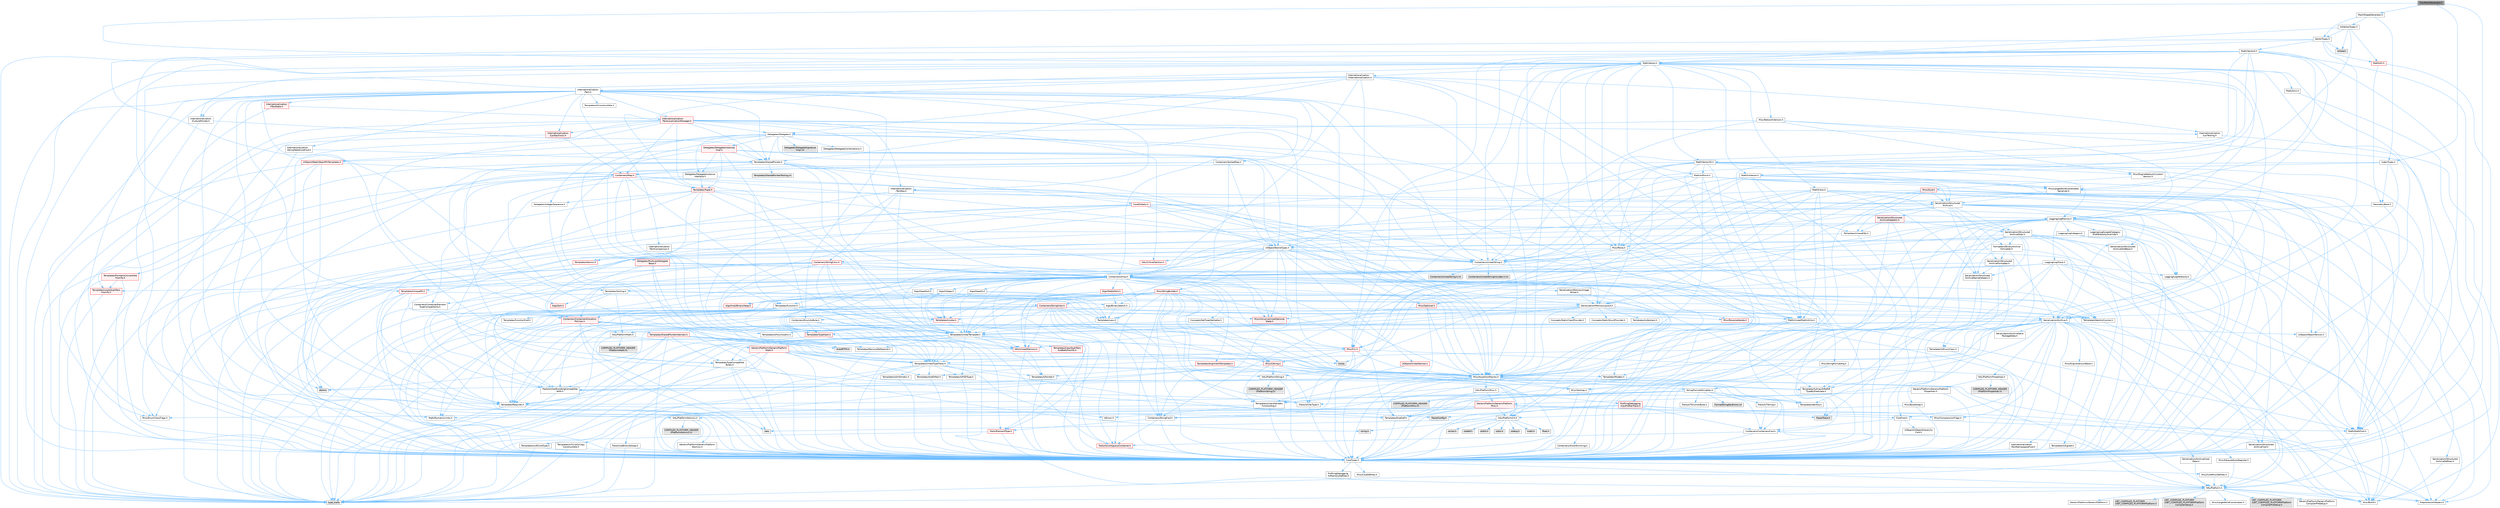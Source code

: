 digraph "DiscMeshGenerator.h"
{
 // INTERACTIVE_SVG=YES
 // LATEX_PDF_SIZE
  bgcolor="transparent";
  edge [fontname=Helvetica,fontsize=10,labelfontname=Helvetica,labelfontsize=10];
  node [fontname=Helvetica,fontsize=10,shape=box,height=0.2,width=0.4];
  Node1 [id="Node000001",label="DiscMeshGenerator.h",height=0.2,width=0.4,color="gray40", fillcolor="grey60", style="filled", fontcolor="black",tooltip=" "];
  Node1 -> Node2 [id="edge1_Node000001_Node000002",color="steelblue1",style="solid",tooltip=" "];
  Node2 [id="Node000002",label="IndexTypes.h",height=0.2,width=0.4,color="grey40", fillcolor="white", style="filled",URL="$d5/d67/IndexTypes_8h.html",tooltip=" "];
  Node2 -> Node3 [id="edge2_Node000002_Node000003",color="steelblue1",style="solid",tooltip=" "];
  Node3 [id="Node000003",label="GeometryBase.h",height=0.2,width=0.4,color="grey40", fillcolor="white", style="filled",URL="$d5/d5e/GeometryBase_8h.html",tooltip=" "];
  Node3 -> Node4 [id="edge3_Node000003_Node000004",color="steelblue1",style="solid",tooltip=" "];
  Node4 [id="Node000004",label="CoreTypes.h",height=0.2,width=0.4,color="grey40", fillcolor="white", style="filled",URL="$dc/dec/CoreTypes_8h.html",tooltip=" "];
  Node4 -> Node5 [id="edge4_Node000004_Node000005",color="steelblue1",style="solid",tooltip=" "];
  Node5 [id="Node000005",label="HAL/Platform.h",height=0.2,width=0.4,color="grey40", fillcolor="white", style="filled",URL="$d9/dd0/Platform_8h.html",tooltip=" "];
  Node5 -> Node6 [id="edge5_Node000005_Node000006",color="steelblue1",style="solid",tooltip=" "];
  Node6 [id="Node000006",label="Misc/Build.h",height=0.2,width=0.4,color="grey40", fillcolor="white", style="filled",URL="$d3/dbb/Build_8h.html",tooltip=" "];
  Node5 -> Node7 [id="edge6_Node000005_Node000007",color="steelblue1",style="solid",tooltip=" "];
  Node7 [id="Node000007",label="Misc/LargeWorldCoordinates.h",height=0.2,width=0.4,color="grey40", fillcolor="white", style="filled",URL="$d2/dcb/LargeWorldCoordinates_8h.html",tooltip=" "];
  Node5 -> Node8 [id="edge7_Node000005_Node000008",color="steelblue1",style="solid",tooltip=" "];
  Node8 [id="Node000008",label="type_traits",height=0.2,width=0.4,color="grey60", fillcolor="#E0E0E0", style="filled",tooltip=" "];
  Node5 -> Node9 [id="edge8_Node000005_Node000009",color="steelblue1",style="solid",tooltip=" "];
  Node9 [id="Node000009",label="PreprocessorHelpers.h",height=0.2,width=0.4,color="grey40", fillcolor="white", style="filled",URL="$db/ddb/PreprocessorHelpers_8h.html",tooltip=" "];
  Node5 -> Node10 [id="edge9_Node000005_Node000010",color="steelblue1",style="solid",tooltip=" "];
  Node10 [id="Node000010",label="UBT_COMPILED_PLATFORM\l/UBT_COMPILED_PLATFORMPlatform\lCompilerPreSetup.h",height=0.2,width=0.4,color="grey60", fillcolor="#E0E0E0", style="filled",tooltip=" "];
  Node5 -> Node11 [id="edge10_Node000005_Node000011",color="steelblue1",style="solid",tooltip=" "];
  Node11 [id="Node000011",label="GenericPlatform/GenericPlatform\lCompilerPreSetup.h",height=0.2,width=0.4,color="grey40", fillcolor="white", style="filled",URL="$d9/dc8/GenericPlatformCompilerPreSetup_8h.html",tooltip=" "];
  Node5 -> Node12 [id="edge11_Node000005_Node000012",color="steelblue1",style="solid",tooltip=" "];
  Node12 [id="Node000012",label="GenericPlatform/GenericPlatform.h",height=0.2,width=0.4,color="grey40", fillcolor="white", style="filled",URL="$d6/d84/GenericPlatform_8h.html",tooltip=" "];
  Node5 -> Node13 [id="edge12_Node000005_Node000013",color="steelblue1",style="solid",tooltip=" "];
  Node13 [id="Node000013",label="UBT_COMPILED_PLATFORM\l/UBT_COMPILED_PLATFORMPlatform.h",height=0.2,width=0.4,color="grey60", fillcolor="#E0E0E0", style="filled",tooltip=" "];
  Node5 -> Node14 [id="edge13_Node000005_Node000014",color="steelblue1",style="solid",tooltip=" "];
  Node14 [id="Node000014",label="UBT_COMPILED_PLATFORM\l/UBT_COMPILED_PLATFORMPlatform\lCompilerSetup.h",height=0.2,width=0.4,color="grey60", fillcolor="#E0E0E0", style="filled",tooltip=" "];
  Node4 -> Node15 [id="edge14_Node000004_Node000015",color="steelblue1",style="solid",tooltip=" "];
  Node15 [id="Node000015",label="ProfilingDebugging\l/UMemoryDefines.h",height=0.2,width=0.4,color="grey40", fillcolor="white", style="filled",URL="$d2/da2/UMemoryDefines_8h.html",tooltip=" "];
  Node4 -> Node16 [id="edge15_Node000004_Node000016",color="steelblue1",style="solid",tooltip=" "];
  Node16 [id="Node000016",label="Misc/CoreMiscDefines.h",height=0.2,width=0.4,color="grey40", fillcolor="white", style="filled",URL="$da/d38/CoreMiscDefines_8h.html",tooltip=" "];
  Node16 -> Node5 [id="edge16_Node000016_Node000005",color="steelblue1",style="solid",tooltip=" "];
  Node16 -> Node9 [id="edge17_Node000016_Node000009",color="steelblue1",style="solid",tooltip=" "];
  Node4 -> Node17 [id="edge18_Node000004_Node000017",color="steelblue1",style="solid",tooltip=" "];
  Node17 [id="Node000017",label="Misc/CoreDefines.h",height=0.2,width=0.4,color="grey40", fillcolor="white", style="filled",URL="$d3/dd2/CoreDefines_8h.html",tooltip=" "];
  Node3 -> Node18 [id="edge19_Node000003_Node000018",color="steelblue1",style="solid",tooltip=" "];
  Node18 [id="Node000018",label="Logging/LogMacros.h",height=0.2,width=0.4,color="grey40", fillcolor="white", style="filled",URL="$d0/d16/LogMacros_8h.html",tooltip=" "];
  Node18 -> Node19 [id="edge20_Node000018_Node000019",color="steelblue1",style="solid",tooltip=" "];
  Node19 [id="Node000019",label="Containers/UnrealString.h",height=0.2,width=0.4,color="grey40", fillcolor="white", style="filled",URL="$d5/dba/UnrealString_8h.html",tooltip=" "];
  Node19 -> Node20 [id="edge21_Node000019_Node000020",color="steelblue1",style="solid",tooltip=" "];
  Node20 [id="Node000020",label="Containers/UnrealStringIncludes.h.inl",height=0.2,width=0.4,color="grey60", fillcolor="#E0E0E0", style="filled",tooltip=" "];
  Node19 -> Node21 [id="edge22_Node000019_Node000021",color="steelblue1",style="solid",tooltip=" "];
  Node21 [id="Node000021",label="Containers/UnrealString.h.inl",height=0.2,width=0.4,color="grey60", fillcolor="#E0E0E0", style="filled",tooltip=" "];
  Node19 -> Node22 [id="edge23_Node000019_Node000022",color="steelblue1",style="solid",tooltip=" "];
  Node22 [id="Node000022",label="Misc/StringFormatArg.h",height=0.2,width=0.4,color="grey40", fillcolor="white", style="filled",URL="$d2/d16/StringFormatArg_8h.html",tooltip=" "];
  Node22 -> Node23 [id="edge24_Node000022_Node000023",color="steelblue1",style="solid",tooltip=" "];
  Node23 [id="Node000023",label="Containers/ContainersFwd.h",height=0.2,width=0.4,color="grey40", fillcolor="white", style="filled",URL="$d4/d0a/ContainersFwd_8h.html",tooltip=" "];
  Node23 -> Node5 [id="edge25_Node000023_Node000005",color="steelblue1",style="solid",tooltip=" "];
  Node23 -> Node4 [id="edge26_Node000023_Node000004",color="steelblue1",style="solid",tooltip=" "];
  Node23 -> Node24 [id="edge27_Node000023_Node000024",color="steelblue1",style="solid",tooltip=" "];
  Node24 [id="Node000024",label="Traits/IsContiguousContainer.h",height=0.2,width=0.4,color="red", fillcolor="#FFF0F0", style="filled",URL="$d5/d3c/IsContiguousContainer_8h.html",tooltip=" "];
  Node24 -> Node4 [id="edge28_Node000024_Node000004",color="steelblue1",style="solid",tooltip=" "];
  Node18 -> Node4 [id="edge29_Node000018_Node000004",color="steelblue1",style="solid",tooltip=" "];
  Node18 -> Node9 [id="edge30_Node000018_Node000009",color="steelblue1",style="solid",tooltip=" "];
  Node18 -> Node27 [id="edge31_Node000018_Node000027",color="steelblue1",style="solid",tooltip=" "];
  Node27 [id="Node000027",label="Logging/LogCategory.h",height=0.2,width=0.4,color="grey40", fillcolor="white", style="filled",URL="$d9/d36/LogCategory_8h.html",tooltip=" "];
  Node27 -> Node4 [id="edge32_Node000027_Node000004",color="steelblue1",style="solid",tooltip=" "];
  Node27 -> Node28 [id="edge33_Node000027_Node000028",color="steelblue1",style="solid",tooltip=" "];
  Node28 [id="Node000028",label="Logging/LogVerbosity.h",height=0.2,width=0.4,color="grey40", fillcolor="white", style="filled",URL="$d2/d8f/LogVerbosity_8h.html",tooltip=" "];
  Node28 -> Node4 [id="edge34_Node000028_Node000004",color="steelblue1",style="solid",tooltip=" "];
  Node27 -> Node29 [id="edge35_Node000027_Node000029",color="steelblue1",style="solid",tooltip=" "];
  Node29 [id="Node000029",label="UObject/NameTypes.h",height=0.2,width=0.4,color="grey40", fillcolor="white", style="filled",URL="$d6/d35/NameTypes_8h.html",tooltip=" "];
  Node29 -> Node4 [id="edge36_Node000029_Node000004",color="steelblue1",style="solid",tooltip=" "];
  Node29 -> Node30 [id="edge37_Node000029_Node000030",color="steelblue1",style="solid",tooltip=" "];
  Node30 [id="Node000030",label="Misc/AssertionMacros.h",height=0.2,width=0.4,color="grey40", fillcolor="white", style="filled",URL="$d0/dfa/AssertionMacros_8h.html",tooltip=" "];
  Node30 -> Node4 [id="edge38_Node000030_Node000004",color="steelblue1",style="solid",tooltip=" "];
  Node30 -> Node5 [id="edge39_Node000030_Node000005",color="steelblue1",style="solid",tooltip=" "];
  Node30 -> Node31 [id="edge40_Node000030_Node000031",color="steelblue1",style="solid",tooltip=" "];
  Node31 [id="Node000031",label="HAL/PlatformMisc.h",height=0.2,width=0.4,color="grey40", fillcolor="white", style="filled",URL="$d0/df5/PlatformMisc_8h.html",tooltip=" "];
  Node31 -> Node4 [id="edge41_Node000031_Node000004",color="steelblue1",style="solid",tooltip=" "];
  Node31 -> Node32 [id="edge42_Node000031_Node000032",color="steelblue1",style="solid",tooltip=" "];
  Node32 [id="Node000032",label="GenericPlatform/GenericPlatform\lMisc.h",height=0.2,width=0.4,color="red", fillcolor="#FFF0F0", style="filled",URL="$db/d9a/GenericPlatformMisc_8h.html",tooltip=" "];
  Node32 -> Node33 [id="edge43_Node000032_Node000033",color="steelblue1",style="solid",tooltip=" "];
  Node33 [id="Node000033",label="Containers/StringFwd.h",height=0.2,width=0.4,color="grey40", fillcolor="white", style="filled",URL="$df/d37/StringFwd_8h.html",tooltip=" "];
  Node33 -> Node4 [id="edge44_Node000033_Node000004",color="steelblue1",style="solid",tooltip=" "];
  Node33 -> Node34 [id="edge45_Node000033_Node000034",color="steelblue1",style="solid",tooltip=" "];
  Node34 [id="Node000034",label="Traits/ElementType.h",height=0.2,width=0.4,color="red", fillcolor="#FFF0F0", style="filled",URL="$d5/d4f/ElementType_8h.html",tooltip=" "];
  Node34 -> Node5 [id="edge46_Node000034_Node000005",color="steelblue1",style="solid",tooltip=" "];
  Node34 -> Node8 [id="edge47_Node000034_Node000008",color="steelblue1",style="solid",tooltip=" "];
  Node33 -> Node24 [id="edge48_Node000033_Node000024",color="steelblue1",style="solid",tooltip=" "];
  Node32 -> Node35 [id="edge49_Node000032_Node000035",color="steelblue1",style="solid",tooltip=" "];
  Node35 [id="Node000035",label="CoreFwd.h",height=0.2,width=0.4,color="grey40", fillcolor="white", style="filled",URL="$d1/d1e/CoreFwd_8h.html",tooltip=" "];
  Node35 -> Node4 [id="edge50_Node000035_Node000004",color="steelblue1",style="solid",tooltip=" "];
  Node35 -> Node23 [id="edge51_Node000035_Node000023",color="steelblue1",style="solid",tooltip=" "];
  Node35 -> Node36 [id="edge52_Node000035_Node000036",color="steelblue1",style="solid",tooltip=" "];
  Node36 [id="Node000036",label="Math/MathFwd.h",height=0.2,width=0.4,color="grey40", fillcolor="white", style="filled",URL="$d2/d10/MathFwd_8h.html",tooltip=" "];
  Node36 -> Node5 [id="edge53_Node000036_Node000005",color="steelblue1",style="solid",tooltip=" "];
  Node35 -> Node37 [id="edge54_Node000035_Node000037",color="steelblue1",style="solid",tooltip=" "];
  Node37 [id="Node000037",label="UObject/UObjectHierarchy\lFwd.h",height=0.2,width=0.4,color="grey40", fillcolor="white", style="filled",URL="$d3/d13/UObjectHierarchyFwd_8h.html",tooltip=" "];
  Node32 -> Node4 [id="edge55_Node000032_Node000004",color="steelblue1",style="solid",tooltip=" "];
  Node32 -> Node39 [id="edge56_Node000032_Node000039",color="steelblue1",style="solid",tooltip=" "];
  Node39 [id="Node000039",label="HAL/PlatformCrt.h",height=0.2,width=0.4,color="grey40", fillcolor="white", style="filled",URL="$d8/d75/PlatformCrt_8h.html",tooltip=" "];
  Node39 -> Node40 [id="edge57_Node000039_Node000040",color="steelblue1",style="solid",tooltip=" "];
  Node40 [id="Node000040",label="new",height=0.2,width=0.4,color="grey60", fillcolor="#E0E0E0", style="filled",tooltip=" "];
  Node39 -> Node41 [id="edge58_Node000039_Node000041",color="steelblue1",style="solid",tooltip=" "];
  Node41 [id="Node000041",label="wchar.h",height=0.2,width=0.4,color="grey60", fillcolor="#E0E0E0", style="filled",tooltip=" "];
  Node39 -> Node42 [id="edge59_Node000039_Node000042",color="steelblue1",style="solid",tooltip=" "];
  Node42 [id="Node000042",label="stddef.h",height=0.2,width=0.4,color="grey60", fillcolor="#E0E0E0", style="filled",tooltip=" "];
  Node39 -> Node43 [id="edge60_Node000039_Node000043",color="steelblue1",style="solid",tooltip=" "];
  Node43 [id="Node000043",label="stdlib.h",height=0.2,width=0.4,color="grey60", fillcolor="#E0E0E0", style="filled",tooltip=" "];
  Node39 -> Node44 [id="edge61_Node000039_Node000044",color="steelblue1",style="solid",tooltip=" "];
  Node44 [id="Node000044",label="stdio.h",height=0.2,width=0.4,color="grey60", fillcolor="#E0E0E0", style="filled",tooltip=" "];
  Node39 -> Node45 [id="edge62_Node000039_Node000045",color="steelblue1",style="solid",tooltip=" "];
  Node45 [id="Node000045",label="stdarg.h",height=0.2,width=0.4,color="grey60", fillcolor="#E0E0E0", style="filled",tooltip=" "];
  Node39 -> Node46 [id="edge63_Node000039_Node000046",color="steelblue1",style="solid",tooltip=" "];
  Node46 [id="Node000046",label="math.h",height=0.2,width=0.4,color="grey60", fillcolor="#E0E0E0", style="filled",tooltip=" "];
  Node39 -> Node47 [id="edge64_Node000039_Node000047",color="steelblue1",style="solid",tooltip=" "];
  Node47 [id="Node000047",label="float.h",height=0.2,width=0.4,color="grey60", fillcolor="#E0E0E0", style="filled",tooltip=" "];
  Node39 -> Node48 [id="edge65_Node000039_Node000048",color="steelblue1",style="solid",tooltip=" "];
  Node48 [id="Node000048",label="string.h",height=0.2,width=0.4,color="grey60", fillcolor="#E0E0E0", style="filled",tooltip=" "];
  Node32 -> Node49 [id="edge66_Node000032_Node000049",color="steelblue1",style="solid",tooltip=" "];
  Node49 [id="Node000049",label="Math/NumericLimits.h",height=0.2,width=0.4,color="grey40", fillcolor="white", style="filled",URL="$df/d1b/NumericLimits_8h.html",tooltip=" "];
  Node49 -> Node4 [id="edge67_Node000049_Node000004",color="steelblue1",style="solid",tooltip=" "];
  Node32 -> Node50 [id="edge68_Node000032_Node000050",color="steelblue1",style="solid",tooltip=" "];
  Node50 [id="Node000050",label="Misc/CompressionFlags.h",height=0.2,width=0.4,color="grey40", fillcolor="white", style="filled",URL="$d9/d76/CompressionFlags_8h.html",tooltip=" "];
  Node32 -> Node51 [id="edge69_Node000032_Node000051",color="steelblue1",style="solid",tooltip=" "];
  Node51 [id="Node000051",label="Misc/EnumClassFlags.h",height=0.2,width=0.4,color="grey40", fillcolor="white", style="filled",URL="$d8/de7/EnumClassFlags_8h.html",tooltip=" "];
  Node31 -> Node54 [id="edge70_Node000031_Node000054",color="steelblue1",style="solid",tooltip=" "];
  Node54 [id="Node000054",label="COMPILED_PLATFORM_HEADER\l(PlatformMisc.h)",height=0.2,width=0.4,color="grey60", fillcolor="#E0E0E0", style="filled",tooltip=" "];
  Node31 -> Node55 [id="edge71_Node000031_Node000055",color="steelblue1",style="solid",tooltip=" "];
  Node55 [id="Node000055",label="ProfilingDebugging\l/CpuProfilerTrace.h",height=0.2,width=0.4,color="red", fillcolor="#FFF0F0", style="filled",URL="$da/dcb/CpuProfilerTrace_8h.html",tooltip=" "];
  Node55 -> Node4 [id="edge72_Node000055_Node000004",color="steelblue1",style="solid",tooltip=" "];
  Node55 -> Node23 [id="edge73_Node000055_Node000023",color="steelblue1",style="solid",tooltip=" "];
  Node55 -> Node56 [id="edge74_Node000055_Node000056",color="steelblue1",style="solid",tooltip=" "];
  Node56 [id="Node000056",label="HAL/PlatformAtomics.h",height=0.2,width=0.4,color="grey40", fillcolor="white", style="filled",URL="$d3/d36/PlatformAtomics_8h.html",tooltip=" "];
  Node56 -> Node4 [id="edge75_Node000056_Node000004",color="steelblue1",style="solid",tooltip=" "];
  Node56 -> Node57 [id="edge76_Node000056_Node000057",color="steelblue1",style="solid",tooltip=" "];
  Node57 [id="Node000057",label="GenericPlatform/GenericPlatform\lAtomics.h",height=0.2,width=0.4,color="grey40", fillcolor="white", style="filled",URL="$da/d72/GenericPlatformAtomics_8h.html",tooltip=" "];
  Node57 -> Node4 [id="edge77_Node000057_Node000004",color="steelblue1",style="solid",tooltip=" "];
  Node56 -> Node58 [id="edge78_Node000056_Node000058",color="steelblue1",style="solid",tooltip=" "];
  Node58 [id="Node000058",label="COMPILED_PLATFORM_HEADER\l(PlatformAtomics.h)",height=0.2,width=0.4,color="grey60", fillcolor="#E0E0E0", style="filled",tooltip=" "];
  Node55 -> Node9 [id="edge79_Node000055_Node000009",color="steelblue1",style="solid",tooltip=" "];
  Node55 -> Node6 [id="edge80_Node000055_Node000006",color="steelblue1",style="solid",tooltip=" "];
  Node55 -> Node59 [id="edge81_Node000055_Node000059",color="steelblue1",style="solid",tooltip=" "];
  Node59 [id="Node000059",label="Trace/Config.h",height=0.2,width=0.4,color="grey60", fillcolor="#E0E0E0", style="filled",tooltip=" "];
  Node55 -> Node62 [id="edge82_Node000055_Node000062",color="steelblue1",style="solid",tooltip=" "];
  Node62 [id="Node000062",label="Trace/Trace.h",height=0.2,width=0.4,color="grey60", fillcolor="#E0E0E0", style="filled",tooltip=" "];
  Node30 -> Node9 [id="edge83_Node000030_Node000009",color="steelblue1",style="solid",tooltip=" "];
  Node30 -> Node63 [id="edge84_Node000030_Node000063",color="steelblue1",style="solid",tooltip=" "];
  Node63 [id="Node000063",label="Templates/EnableIf.h",height=0.2,width=0.4,color="grey40", fillcolor="white", style="filled",URL="$d7/d60/EnableIf_8h.html",tooltip=" "];
  Node63 -> Node4 [id="edge85_Node000063_Node000004",color="steelblue1",style="solid",tooltip=" "];
  Node30 -> Node64 [id="edge86_Node000030_Node000064",color="steelblue1",style="solid",tooltip=" "];
  Node64 [id="Node000064",label="Templates/IsArrayOrRefOf\lTypeByPredicate.h",height=0.2,width=0.4,color="grey40", fillcolor="white", style="filled",URL="$d6/da1/IsArrayOrRefOfTypeByPredicate_8h.html",tooltip=" "];
  Node64 -> Node4 [id="edge87_Node000064_Node000004",color="steelblue1",style="solid",tooltip=" "];
  Node30 -> Node65 [id="edge88_Node000030_Node000065",color="steelblue1",style="solid",tooltip=" "];
  Node65 [id="Node000065",label="Templates/IsValidVariadic\lFunctionArg.h",height=0.2,width=0.4,color="grey40", fillcolor="white", style="filled",URL="$d0/dc8/IsValidVariadicFunctionArg_8h.html",tooltip=" "];
  Node65 -> Node4 [id="edge89_Node000065_Node000004",color="steelblue1",style="solid",tooltip=" "];
  Node65 -> Node66 [id="edge90_Node000065_Node000066",color="steelblue1",style="solid",tooltip=" "];
  Node66 [id="Node000066",label="IsEnum.h",height=0.2,width=0.4,color="grey40", fillcolor="white", style="filled",URL="$d4/de5/IsEnum_8h.html",tooltip=" "];
  Node65 -> Node8 [id="edge91_Node000065_Node000008",color="steelblue1",style="solid",tooltip=" "];
  Node30 -> Node67 [id="edge92_Node000030_Node000067",color="steelblue1",style="solid",tooltip=" "];
  Node67 [id="Node000067",label="Traits/IsCharEncodingCompatible\lWith.h",height=0.2,width=0.4,color="grey40", fillcolor="white", style="filled",URL="$df/dd1/IsCharEncodingCompatibleWith_8h.html",tooltip=" "];
  Node67 -> Node8 [id="edge93_Node000067_Node000008",color="steelblue1",style="solid",tooltip=" "];
  Node67 -> Node68 [id="edge94_Node000067_Node000068",color="steelblue1",style="solid",tooltip=" "];
  Node68 [id="Node000068",label="Traits/IsCharType.h",height=0.2,width=0.4,color="grey40", fillcolor="white", style="filled",URL="$db/d51/IsCharType_8h.html",tooltip=" "];
  Node68 -> Node4 [id="edge95_Node000068_Node000004",color="steelblue1",style="solid",tooltip=" "];
  Node30 -> Node69 [id="edge96_Node000030_Node000069",color="steelblue1",style="solid",tooltip=" "];
  Node69 [id="Node000069",label="Misc/VarArgs.h",height=0.2,width=0.4,color="grey40", fillcolor="white", style="filled",URL="$d5/d6f/VarArgs_8h.html",tooltip=" "];
  Node69 -> Node4 [id="edge97_Node000069_Node000004",color="steelblue1",style="solid",tooltip=" "];
  Node30 -> Node70 [id="edge98_Node000030_Node000070",color="steelblue1",style="solid",tooltip=" "];
  Node70 [id="Node000070",label="String/FormatStringSan.h",height=0.2,width=0.4,color="grey40", fillcolor="white", style="filled",URL="$d3/d8b/FormatStringSan_8h.html",tooltip=" "];
  Node70 -> Node8 [id="edge99_Node000070_Node000008",color="steelblue1",style="solid",tooltip=" "];
  Node70 -> Node4 [id="edge100_Node000070_Node000004",color="steelblue1",style="solid",tooltip=" "];
  Node70 -> Node71 [id="edge101_Node000070_Node000071",color="steelblue1",style="solid",tooltip=" "];
  Node71 [id="Node000071",label="Templates/Requires.h",height=0.2,width=0.4,color="grey40", fillcolor="white", style="filled",URL="$dc/d96/Requires_8h.html",tooltip=" "];
  Node71 -> Node63 [id="edge102_Node000071_Node000063",color="steelblue1",style="solid",tooltip=" "];
  Node71 -> Node8 [id="edge103_Node000071_Node000008",color="steelblue1",style="solid",tooltip=" "];
  Node70 -> Node72 [id="edge104_Node000070_Node000072",color="steelblue1",style="solid",tooltip=" "];
  Node72 [id="Node000072",label="Templates/Identity.h",height=0.2,width=0.4,color="grey40", fillcolor="white", style="filled",URL="$d0/dd5/Identity_8h.html",tooltip=" "];
  Node70 -> Node65 [id="edge105_Node000070_Node000065",color="steelblue1",style="solid",tooltip=" "];
  Node70 -> Node68 [id="edge106_Node000070_Node000068",color="steelblue1",style="solid",tooltip=" "];
  Node70 -> Node73 [id="edge107_Node000070_Node000073",color="steelblue1",style="solid",tooltip=" "];
  Node73 [id="Node000073",label="Traits/IsTEnumAsByte.h",height=0.2,width=0.4,color="grey40", fillcolor="white", style="filled",URL="$d1/de6/IsTEnumAsByte_8h.html",tooltip=" "];
  Node70 -> Node74 [id="edge108_Node000070_Node000074",color="steelblue1",style="solid",tooltip=" "];
  Node74 [id="Node000074",label="Traits/IsTString.h",height=0.2,width=0.4,color="grey40", fillcolor="white", style="filled",URL="$d0/df8/IsTString_8h.html",tooltip=" "];
  Node74 -> Node23 [id="edge109_Node000074_Node000023",color="steelblue1",style="solid",tooltip=" "];
  Node70 -> Node23 [id="edge110_Node000070_Node000023",color="steelblue1",style="solid",tooltip=" "];
  Node70 -> Node75 [id="edge111_Node000070_Node000075",color="steelblue1",style="solid",tooltip=" "];
  Node75 [id="Node000075",label="FormatStringSanErrors.inl",height=0.2,width=0.4,color="grey60", fillcolor="#E0E0E0", style="filled",tooltip=" "];
  Node30 -> Node76 [id="edge112_Node000030_Node000076",color="steelblue1",style="solid",tooltip=" "];
  Node76 [id="Node000076",label="atomic",height=0.2,width=0.4,color="grey60", fillcolor="#E0E0E0", style="filled",tooltip=" "];
  Node29 -> Node77 [id="edge113_Node000029_Node000077",color="steelblue1",style="solid",tooltip=" "];
  Node77 [id="Node000077",label="HAL/UnrealMemory.h",height=0.2,width=0.4,color="red", fillcolor="#FFF0F0", style="filled",URL="$d9/d96/UnrealMemory_8h.html",tooltip=" "];
  Node77 -> Node4 [id="edge114_Node000077_Node000004",color="steelblue1",style="solid",tooltip=" "];
  Node77 -> Node96 [id="edge115_Node000077_Node000096",color="steelblue1",style="solid",tooltip=" "];
  Node96 [id="Node000096",label="Templates/IsPointer.h",height=0.2,width=0.4,color="grey40", fillcolor="white", style="filled",URL="$d7/d05/IsPointer_8h.html",tooltip=" "];
  Node96 -> Node4 [id="edge116_Node000096_Node000004",color="steelblue1",style="solid",tooltip=" "];
  Node29 -> Node97 [id="edge117_Node000029_Node000097",color="steelblue1",style="solid",tooltip=" "];
  Node97 [id="Node000097",label="Templates/UnrealTypeTraits.h",height=0.2,width=0.4,color="grey40", fillcolor="white", style="filled",URL="$d2/d2d/UnrealTypeTraits_8h.html",tooltip=" "];
  Node97 -> Node4 [id="edge118_Node000097_Node000004",color="steelblue1",style="solid",tooltip=" "];
  Node97 -> Node96 [id="edge119_Node000097_Node000096",color="steelblue1",style="solid",tooltip=" "];
  Node97 -> Node30 [id="edge120_Node000097_Node000030",color="steelblue1",style="solid",tooltip=" "];
  Node97 -> Node89 [id="edge121_Node000097_Node000089",color="steelblue1",style="solid",tooltip=" "];
  Node89 [id="Node000089",label="Templates/AndOrNot.h",height=0.2,width=0.4,color="grey40", fillcolor="white", style="filled",URL="$db/d0a/AndOrNot_8h.html",tooltip=" "];
  Node89 -> Node4 [id="edge122_Node000089_Node000004",color="steelblue1",style="solid",tooltip=" "];
  Node97 -> Node63 [id="edge123_Node000097_Node000063",color="steelblue1",style="solid",tooltip=" "];
  Node97 -> Node98 [id="edge124_Node000097_Node000098",color="steelblue1",style="solid",tooltip=" "];
  Node98 [id="Node000098",label="Templates/IsArithmetic.h",height=0.2,width=0.4,color="grey40", fillcolor="white", style="filled",URL="$d2/d5d/IsArithmetic_8h.html",tooltip=" "];
  Node98 -> Node4 [id="edge125_Node000098_Node000004",color="steelblue1",style="solid",tooltip=" "];
  Node97 -> Node66 [id="edge126_Node000097_Node000066",color="steelblue1",style="solid",tooltip=" "];
  Node97 -> Node99 [id="edge127_Node000097_Node000099",color="steelblue1",style="solid",tooltip=" "];
  Node99 [id="Node000099",label="Templates/Models.h",height=0.2,width=0.4,color="grey40", fillcolor="white", style="filled",URL="$d3/d0c/Models_8h.html",tooltip=" "];
  Node99 -> Node72 [id="edge128_Node000099_Node000072",color="steelblue1",style="solid",tooltip=" "];
  Node97 -> Node100 [id="edge129_Node000097_Node000100",color="steelblue1",style="solid",tooltip=" "];
  Node100 [id="Node000100",label="Templates/IsPODType.h",height=0.2,width=0.4,color="grey40", fillcolor="white", style="filled",URL="$d7/db1/IsPODType_8h.html",tooltip=" "];
  Node100 -> Node4 [id="edge130_Node000100_Node000004",color="steelblue1",style="solid",tooltip=" "];
  Node97 -> Node101 [id="edge131_Node000097_Node000101",color="steelblue1",style="solid",tooltip=" "];
  Node101 [id="Node000101",label="Templates/IsUECoreType.h",height=0.2,width=0.4,color="grey40", fillcolor="white", style="filled",URL="$d1/db8/IsUECoreType_8h.html",tooltip=" "];
  Node101 -> Node4 [id="edge132_Node000101_Node000004",color="steelblue1",style="solid",tooltip=" "];
  Node101 -> Node8 [id="edge133_Node000101_Node000008",color="steelblue1",style="solid",tooltip=" "];
  Node97 -> Node90 [id="edge134_Node000097_Node000090",color="steelblue1",style="solid",tooltip=" "];
  Node90 [id="Node000090",label="Templates/IsTriviallyCopy\lConstructible.h",height=0.2,width=0.4,color="grey40", fillcolor="white", style="filled",URL="$d3/d78/IsTriviallyCopyConstructible_8h.html",tooltip=" "];
  Node90 -> Node4 [id="edge135_Node000090_Node000004",color="steelblue1",style="solid",tooltip=" "];
  Node90 -> Node8 [id="edge136_Node000090_Node000008",color="steelblue1",style="solid",tooltip=" "];
  Node29 -> Node102 [id="edge137_Node000029_Node000102",color="steelblue1",style="solid",tooltip=" "];
  Node102 [id="Node000102",label="Templates/UnrealTemplate.h",height=0.2,width=0.4,color="grey40", fillcolor="white", style="filled",URL="$d4/d24/UnrealTemplate_8h.html",tooltip=" "];
  Node102 -> Node4 [id="edge138_Node000102_Node000004",color="steelblue1",style="solid",tooltip=" "];
  Node102 -> Node96 [id="edge139_Node000102_Node000096",color="steelblue1",style="solid",tooltip=" "];
  Node102 -> Node77 [id="edge140_Node000102_Node000077",color="steelblue1",style="solid",tooltip=" "];
  Node102 -> Node103 [id="edge141_Node000102_Node000103",color="steelblue1",style="solid",tooltip=" "];
  Node103 [id="Node000103",label="Templates/CopyQualifiers\lAndRefsFromTo.h",height=0.2,width=0.4,color="red", fillcolor="#FFF0F0", style="filled",URL="$d3/db3/CopyQualifiersAndRefsFromTo_8h.html",tooltip=" "];
  Node102 -> Node97 [id="edge142_Node000102_Node000097",color="steelblue1",style="solid",tooltip=" "];
  Node102 -> Node105 [id="edge143_Node000102_Node000105",color="steelblue1",style="solid",tooltip=" "];
  Node105 [id="Node000105",label="Templates/RemoveReference.h",height=0.2,width=0.4,color="grey40", fillcolor="white", style="filled",URL="$da/dbe/RemoveReference_8h.html",tooltip=" "];
  Node105 -> Node4 [id="edge144_Node000105_Node000004",color="steelblue1",style="solid",tooltip=" "];
  Node102 -> Node71 [id="edge145_Node000102_Node000071",color="steelblue1",style="solid",tooltip=" "];
  Node102 -> Node106 [id="edge146_Node000102_Node000106",color="steelblue1",style="solid",tooltip=" "];
  Node106 [id="Node000106",label="Templates/TypeCompatible\lBytes.h",height=0.2,width=0.4,color="grey40", fillcolor="white", style="filled",URL="$df/d0a/TypeCompatibleBytes_8h.html",tooltip=" "];
  Node106 -> Node4 [id="edge147_Node000106_Node000004",color="steelblue1",style="solid",tooltip=" "];
  Node106 -> Node48 [id="edge148_Node000106_Node000048",color="steelblue1",style="solid",tooltip=" "];
  Node106 -> Node40 [id="edge149_Node000106_Node000040",color="steelblue1",style="solid",tooltip=" "];
  Node106 -> Node8 [id="edge150_Node000106_Node000008",color="steelblue1",style="solid",tooltip=" "];
  Node102 -> Node72 [id="edge151_Node000102_Node000072",color="steelblue1",style="solid",tooltip=" "];
  Node102 -> Node24 [id="edge152_Node000102_Node000024",color="steelblue1",style="solid",tooltip=" "];
  Node102 -> Node107 [id="edge153_Node000102_Node000107",color="steelblue1",style="solid",tooltip=" "];
  Node107 [id="Node000107",label="Traits/UseBitwiseSwap.h",height=0.2,width=0.4,color="grey40", fillcolor="white", style="filled",URL="$db/df3/UseBitwiseSwap_8h.html",tooltip=" "];
  Node107 -> Node4 [id="edge154_Node000107_Node000004",color="steelblue1",style="solid",tooltip=" "];
  Node107 -> Node8 [id="edge155_Node000107_Node000008",color="steelblue1",style="solid",tooltip=" "];
  Node102 -> Node8 [id="edge156_Node000102_Node000008",color="steelblue1",style="solid",tooltip=" "];
  Node29 -> Node19 [id="edge157_Node000029_Node000019",color="steelblue1",style="solid",tooltip=" "];
  Node29 -> Node108 [id="edge158_Node000029_Node000108",color="steelblue1",style="solid",tooltip=" "];
  Node108 [id="Node000108",label="HAL/CriticalSection.h",height=0.2,width=0.4,color="red", fillcolor="#FFF0F0", style="filled",URL="$d6/d90/CriticalSection_8h.html",tooltip=" "];
  Node29 -> Node111 [id="edge159_Node000029_Node000111",color="steelblue1",style="solid",tooltip=" "];
  Node111 [id="Node000111",label="Containers/StringConv.h",height=0.2,width=0.4,color="red", fillcolor="#FFF0F0", style="filled",URL="$d3/ddf/StringConv_8h.html",tooltip=" "];
  Node111 -> Node4 [id="edge160_Node000111_Node000004",color="steelblue1",style="solid",tooltip=" "];
  Node111 -> Node30 [id="edge161_Node000111_Node000030",color="steelblue1",style="solid",tooltip=" "];
  Node111 -> Node112 [id="edge162_Node000111_Node000112",color="steelblue1",style="solid",tooltip=" "];
  Node112 [id="Node000112",label="Containers/ContainerAllocation\lPolicies.h",height=0.2,width=0.4,color="red", fillcolor="#FFF0F0", style="filled",URL="$d7/dff/ContainerAllocationPolicies_8h.html",tooltip=" "];
  Node112 -> Node4 [id="edge163_Node000112_Node000004",color="steelblue1",style="solid",tooltip=" "];
  Node112 -> Node112 [id="edge164_Node000112_Node000112",color="steelblue1",style="solid",tooltip=" "];
  Node112 -> Node114 [id="edge165_Node000112_Node000114",color="steelblue1",style="solid",tooltip=" "];
  Node114 [id="Node000114",label="HAL/PlatformMath.h",height=0.2,width=0.4,color="grey40", fillcolor="white", style="filled",URL="$dc/d53/PlatformMath_8h.html",tooltip=" "];
  Node114 -> Node4 [id="edge166_Node000114_Node000004",color="steelblue1",style="solid",tooltip=" "];
  Node114 -> Node115 [id="edge167_Node000114_Node000115",color="steelblue1",style="solid",tooltip=" "];
  Node115 [id="Node000115",label="GenericPlatform/GenericPlatform\lMath.h",height=0.2,width=0.4,color="red", fillcolor="#FFF0F0", style="filled",URL="$d5/d79/GenericPlatformMath_8h.html",tooltip=" "];
  Node115 -> Node4 [id="edge168_Node000115_Node000004",color="steelblue1",style="solid",tooltip=" "];
  Node115 -> Node23 [id="edge169_Node000115_Node000023",color="steelblue1",style="solid",tooltip=" "];
  Node115 -> Node39 [id="edge170_Node000115_Node000039",color="steelblue1",style="solid",tooltip=" "];
  Node115 -> Node89 [id="edge171_Node000115_Node000089",color="steelblue1",style="solid",tooltip=" "];
  Node115 -> Node97 [id="edge172_Node000115_Node000097",color="steelblue1",style="solid",tooltip=" "];
  Node115 -> Node71 [id="edge173_Node000115_Node000071",color="steelblue1",style="solid",tooltip=" "];
  Node115 -> Node106 [id="edge174_Node000115_Node000106",color="steelblue1",style="solid",tooltip=" "];
  Node115 -> Node120 [id="edge175_Node000115_Node000120",color="steelblue1",style="solid",tooltip=" "];
  Node120 [id="Node000120",label="limits",height=0.2,width=0.4,color="grey60", fillcolor="#E0E0E0", style="filled",tooltip=" "];
  Node115 -> Node8 [id="edge176_Node000115_Node000008",color="steelblue1",style="solid",tooltip=" "];
  Node114 -> Node121 [id="edge177_Node000114_Node000121",color="steelblue1",style="solid",tooltip=" "];
  Node121 [id="Node000121",label="COMPILED_PLATFORM_HEADER\l(PlatformMath.h)",height=0.2,width=0.4,color="grey60", fillcolor="#E0E0E0", style="filled",tooltip=" "];
  Node112 -> Node77 [id="edge178_Node000112_Node000077",color="steelblue1",style="solid",tooltip=" "];
  Node112 -> Node49 [id="edge179_Node000112_Node000049",color="steelblue1",style="solid",tooltip=" "];
  Node112 -> Node30 [id="edge180_Node000112_Node000030",color="steelblue1",style="solid",tooltip=" "];
  Node112 -> Node122 [id="edge181_Node000112_Node000122",color="steelblue1",style="solid",tooltip=" "];
  Node122 [id="Node000122",label="Templates/IsPolymorphic.h",height=0.2,width=0.4,color="grey40", fillcolor="white", style="filled",URL="$dc/d20/IsPolymorphic_8h.html",tooltip=" "];
  Node112 -> Node106 [id="edge182_Node000112_Node000106",color="steelblue1",style="solid",tooltip=" "];
  Node112 -> Node8 [id="edge183_Node000112_Node000008",color="steelblue1",style="solid",tooltip=" "];
  Node111 -> Node124 [id="edge184_Node000111_Node000124",color="steelblue1",style="solid",tooltip=" "];
  Node124 [id="Node000124",label="Containers/Array.h",height=0.2,width=0.4,color="grey40", fillcolor="white", style="filled",URL="$df/dd0/Array_8h.html",tooltip=" "];
  Node124 -> Node4 [id="edge185_Node000124_Node000004",color="steelblue1",style="solid",tooltip=" "];
  Node124 -> Node30 [id="edge186_Node000124_Node000030",color="steelblue1",style="solid",tooltip=" "];
  Node124 -> Node125 [id="edge187_Node000124_Node000125",color="steelblue1",style="solid",tooltip=" "];
  Node125 [id="Node000125",label="Misc/IntrusiveUnsetOptional\lState.h",height=0.2,width=0.4,color="red", fillcolor="#FFF0F0", style="filled",URL="$d2/d0a/IntrusiveUnsetOptionalState_8h.html",tooltip=" "];
  Node124 -> Node127 [id="edge188_Node000124_Node000127",color="steelblue1",style="solid",tooltip=" "];
  Node127 [id="Node000127",label="Misc/ReverseIterate.h",height=0.2,width=0.4,color="red", fillcolor="#FFF0F0", style="filled",URL="$db/de3/ReverseIterate_8h.html",tooltip=" "];
  Node127 -> Node5 [id="edge189_Node000127_Node000005",color="steelblue1",style="solid",tooltip=" "];
  Node124 -> Node77 [id="edge190_Node000124_Node000077",color="steelblue1",style="solid",tooltip=" "];
  Node124 -> Node97 [id="edge191_Node000124_Node000097",color="steelblue1",style="solid",tooltip=" "];
  Node124 -> Node102 [id="edge192_Node000124_Node000102",color="steelblue1",style="solid",tooltip=" "];
  Node124 -> Node129 [id="edge193_Node000124_Node000129",color="steelblue1",style="solid",tooltip=" "];
  Node129 [id="Node000129",label="Containers/AllowShrinking.h",height=0.2,width=0.4,color="grey40", fillcolor="white", style="filled",URL="$d7/d1a/AllowShrinking_8h.html",tooltip=" "];
  Node129 -> Node4 [id="edge194_Node000129_Node000004",color="steelblue1",style="solid",tooltip=" "];
  Node124 -> Node112 [id="edge195_Node000124_Node000112",color="steelblue1",style="solid",tooltip=" "];
  Node124 -> Node130 [id="edge196_Node000124_Node000130",color="steelblue1",style="solid",tooltip=" "];
  Node130 [id="Node000130",label="Containers/ContainerElement\lTypeCompatibility.h",height=0.2,width=0.4,color="grey40", fillcolor="white", style="filled",URL="$df/ddf/ContainerElementTypeCompatibility_8h.html",tooltip=" "];
  Node130 -> Node4 [id="edge197_Node000130_Node000004",color="steelblue1",style="solid",tooltip=" "];
  Node130 -> Node97 [id="edge198_Node000130_Node000097",color="steelblue1",style="solid",tooltip=" "];
  Node124 -> Node131 [id="edge199_Node000124_Node000131",color="steelblue1",style="solid",tooltip=" "];
  Node131 [id="Node000131",label="Serialization/Archive.h",height=0.2,width=0.4,color="grey40", fillcolor="white", style="filled",URL="$d7/d3b/Archive_8h.html",tooltip=" "];
  Node131 -> Node35 [id="edge200_Node000131_Node000035",color="steelblue1",style="solid",tooltip=" "];
  Node131 -> Node4 [id="edge201_Node000131_Node000004",color="steelblue1",style="solid",tooltip=" "];
  Node131 -> Node132 [id="edge202_Node000131_Node000132",color="steelblue1",style="solid",tooltip=" "];
  Node132 [id="Node000132",label="HAL/PlatformProperties.h",height=0.2,width=0.4,color="grey40", fillcolor="white", style="filled",URL="$d9/db0/PlatformProperties_8h.html",tooltip=" "];
  Node132 -> Node4 [id="edge203_Node000132_Node000004",color="steelblue1",style="solid",tooltip=" "];
  Node132 -> Node133 [id="edge204_Node000132_Node000133",color="steelblue1",style="solid",tooltip=" "];
  Node133 [id="Node000133",label="GenericPlatform/GenericPlatform\lProperties.h",height=0.2,width=0.4,color="grey40", fillcolor="white", style="filled",URL="$d2/dcd/GenericPlatformProperties_8h.html",tooltip=" "];
  Node133 -> Node4 [id="edge205_Node000133_Node000004",color="steelblue1",style="solid",tooltip=" "];
  Node133 -> Node32 [id="edge206_Node000133_Node000032",color="steelblue1",style="solid",tooltip=" "];
  Node132 -> Node134 [id="edge207_Node000132_Node000134",color="steelblue1",style="solid",tooltip=" "];
  Node134 [id="Node000134",label="COMPILED_PLATFORM_HEADER\l(PlatformProperties.h)",height=0.2,width=0.4,color="grey60", fillcolor="#E0E0E0", style="filled",tooltip=" "];
  Node131 -> Node135 [id="edge208_Node000131_Node000135",color="steelblue1",style="solid",tooltip=" "];
  Node135 [id="Node000135",label="Internationalization\l/TextNamespaceFwd.h",height=0.2,width=0.4,color="grey40", fillcolor="white", style="filled",URL="$d8/d97/TextNamespaceFwd_8h.html",tooltip=" "];
  Node135 -> Node4 [id="edge209_Node000135_Node000004",color="steelblue1",style="solid",tooltip=" "];
  Node131 -> Node36 [id="edge210_Node000131_Node000036",color="steelblue1",style="solid",tooltip=" "];
  Node131 -> Node30 [id="edge211_Node000131_Node000030",color="steelblue1",style="solid",tooltip=" "];
  Node131 -> Node6 [id="edge212_Node000131_Node000006",color="steelblue1",style="solid",tooltip=" "];
  Node131 -> Node50 [id="edge213_Node000131_Node000050",color="steelblue1",style="solid",tooltip=" "];
  Node131 -> Node136 [id="edge214_Node000131_Node000136",color="steelblue1",style="solid",tooltip=" "];
  Node136 [id="Node000136",label="Misc/EngineVersionBase.h",height=0.2,width=0.4,color="grey40", fillcolor="white", style="filled",URL="$d5/d2b/EngineVersionBase_8h.html",tooltip=" "];
  Node136 -> Node4 [id="edge215_Node000136_Node000004",color="steelblue1",style="solid",tooltip=" "];
  Node131 -> Node69 [id="edge216_Node000131_Node000069",color="steelblue1",style="solid",tooltip=" "];
  Node131 -> Node137 [id="edge217_Node000131_Node000137",color="steelblue1",style="solid",tooltip=" "];
  Node137 [id="Node000137",label="Serialization/ArchiveCook\lData.h",height=0.2,width=0.4,color="grey40", fillcolor="white", style="filled",URL="$dc/db6/ArchiveCookData_8h.html",tooltip=" "];
  Node137 -> Node5 [id="edge218_Node000137_Node000005",color="steelblue1",style="solid",tooltip=" "];
  Node131 -> Node138 [id="edge219_Node000131_Node000138",color="steelblue1",style="solid",tooltip=" "];
  Node138 [id="Node000138",label="Serialization/ArchiveSave\lPackageData.h",height=0.2,width=0.4,color="grey40", fillcolor="white", style="filled",URL="$d1/d37/ArchiveSavePackageData_8h.html",tooltip=" "];
  Node131 -> Node63 [id="edge220_Node000131_Node000063",color="steelblue1",style="solid",tooltip=" "];
  Node131 -> Node64 [id="edge221_Node000131_Node000064",color="steelblue1",style="solid",tooltip=" "];
  Node131 -> Node139 [id="edge222_Node000131_Node000139",color="steelblue1",style="solid",tooltip=" "];
  Node139 [id="Node000139",label="Templates/IsEnumClass.h",height=0.2,width=0.4,color="grey40", fillcolor="white", style="filled",URL="$d7/d15/IsEnumClass_8h.html",tooltip=" "];
  Node139 -> Node4 [id="edge223_Node000139_Node000004",color="steelblue1",style="solid",tooltip=" "];
  Node139 -> Node89 [id="edge224_Node000139_Node000089",color="steelblue1",style="solid",tooltip=" "];
  Node131 -> Node119 [id="edge225_Node000131_Node000119",color="steelblue1",style="solid",tooltip=" "];
  Node119 [id="Node000119",label="Templates/IsSigned.h",height=0.2,width=0.4,color="grey40", fillcolor="white", style="filled",URL="$d8/dd8/IsSigned_8h.html",tooltip=" "];
  Node119 -> Node4 [id="edge226_Node000119_Node000004",color="steelblue1",style="solid",tooltip=" "];
  Node131 -> Node65 [id="edge227_Node000131_Node000065",color="steelblue1",style="solid",tooltip=" "];
  Node131 -> Node102 [id="edge228_Node000131_Node000102",color="steelblue1",style="solid",tooltip=" "];
  Node131 -> Node67 [id="edge229_Node000131_Node000067",color="steelblue1",style="solid",tooltip=" "];
  Node131 -> Node140 [id="edge230_Node000131_Node000140",color="steelblue1",style="solid",tooltip=" "];
  Node140 [id="Node000140",label="UObject/ObjectVersion.h",height=0.2,width=0.4,color="grey40", fillcolor="white", style="filled",URL="$da/d63/ObjectVersion_8h.html",tooltip=" "];
  Node140 -> Node4 [id="edge231_Node000140_Node000004",color="steelblue1",style="solid",tooltip=" "];
  Node124 -> Node141 [id="edge232_Node000124_Node000141",color="steelblue1",style="solid",tooltip=" "];
  Node141 [id="Node000141",label="Serialization/MemoryImage\lWriter.h",height=0.2,width=0.4,color="grey40", fillcolor="white", style="filled",URL="$d0/d08/MemoryImageWriter_8h.html",tooltip=" "];
  Node141 -> Node4 [id="edge233_Node000141_Node000004",color="steelblue1",style="solid",tooltip=" "];
  Node141 -> Node142 [id="edge234_Node000141_Node000142",color="steelblue1",style="solid",tooltip=" "];
  Node142 [id="Node000142",label="Serialization/MemoryLayout.h",height=0.2,width=0.4,color="grey40", fillcolor="white", style="filled",URL="$d7/d66/MemoryLayout_8h.html",tooltip=" "];
  Node142 -> Node143 [id="edge235_Node000142_Node000143",color="steelblue1",style="solid",tooltip=" "];
  Node143 [id="Node000143",label="Concepts/StaticClassProvider.h",height=0.2,width=0.4,color="grey40", fillcolor="white", style="filled",URL="$dd/d83/StaticClassProvider_8h.html",tooltip=" "];
  Node142 -> Node144 [id="edge236_Node000142_Node000144",color="steelblue1",style="solid",tooltip=" "];
  Node144 [id="Node000144",label="Concepts/StaticStructProvider.h",height=0.2,width=0.4,color="grey40", fillcolor="white", style="filled",URL="$d5/d77/StaticStructProvider_8h.html",tooltip=" "];
  Node142 -> Node145 [id="edge237_Node000142_Node000145",color="steelblue1",style="solid",tooltip=" "];
  Node145 [id="Node000145",label="Containers/EnumAsByte.h",height=0.2,width=0.4,color="grey40", fillcolor="white", style="filled",URL="$d6/d9a/EnumAsByte_8h.html",tooltip=" "];
  Node145 -> Node4 [id="edge238_Node000145_Node000004",color="steelblue1",style="solid",tooltip=" "];
  Node145 -> Node100 [id="edge239_Node000145_Node000100",color="steelblue1",style="solid",tooltip=" "];
  Node145 -> Node146 [id="edge240_Node000145_Node000146",color="steelblue1",style="solid",tooltip=" "];
  Node146 [id="Node000146",label="Templates/TypeHash.h",height=0.2,width=0.4,color="red", fillcolor="#FFF0F0", style="filled",URL="$d1/d62/TypeHash_8h.html",tooltip=" "];
  Node146 -> Node4 [id="edge241_Node000146_Node000004",color="steelblue1",style="solid",tooltip=" "];
  Node146 -> Node71 [id="edge242_Node000146_Node000071",color="steelblue1",style="solid",tooltip=" "];
  Node146 -> Node147 [id="edge243_Node000146_Node000147",color="steelblue1",style="solid",tooltip=" "];
  Node147 [id="Node000147",label="Misc/Crc.h",height=0.2,width=0.4,color="red", fillcolor="#FFF0F0", style="filled",URL="$d4/dd2/Crc_8h.html",tooltip=" "];
  Node147 -> Node4 [id="edge244_Node000147_Node000004",color="steelblue1",style="solid",tooltip=" "];
  Node147 -> Node79 [id="edge245_Node000147_Node000079",color="steelblue1",style="solid",tooltip=" "];
  Node79 [id="Node000079",label="HAL/PlatformString.h",height=0.2,width=0.4,color="grey40", fillcolor="white", style="filled",URL="$db/db5/PlatformString_8h.html",tooltip=" "];
  Node79 -> Node4 [id="edge246_Node000079_Node000004",color="steelblue1",style="solid",tooltip=" "];
  Node79 -> Node80 [id="edge247_Node000079_Node000080",color="steelblue1",style="solid",tooltip=" "];
  Node80 [id="Node000080",label="COMPILED_PLATFORM_HEADER\l(PlatformString.h)",height=0.2,width=0.4,color="grey60", fillcolor="#E0E0E0", style="filled",tooltip=" "];
  Node147 -> Node30 [id="edge248_Node000147_Node000030",color="steelblue1",style="solid",tooltip=" "];
  Node147 -> Node148 [id="edge249_Node000147_Node000148",color="steelblue1",style="solid",tooltip=" "];
  Node148 [id="Node000148",label="Misc/CString.h",height=0.2,width=0.4,color="red", fillcolor="#FFF0F0", style="filled",URL="$d2/d49/CString_8h.html",tooltip=" "];
  Node148 -> Node4 [id="edge250_Node000148_Node000004",color="steelblue1",style="solid",tooltip=" "];
  Node148 -> Node39 [id="edge251_Node000148_Node000039",color="steelblue1",style="solid",tooltip=" "];
  Node148 -> Node79 [id="edge252_Node000148_Node000079",color="steelblue1",style="solid",tooltip=" "];
  Node148 -> Node30 [id="edge253_Node000148_Node000030",color="steelblue1",style="solid",tooltip=" "];
  Node148 -> Node69 [id="edge254_Node000148_Node000069",color="steelblue1",style="solid",tooltip=" "];
  Node148 -> Node64 [id="edge255_Node000148_Node000064",color="steelblue1",style="solid",tooltip=" "];
  Node148 -> Node65 [id="edge256_Node000148_Node000065",color="steelblue1",style="solid",tooltip=" "];
  Node148 -> Node67 [id="edge257_Node000148_Node000067",color="steelblue1",style="solid",tooltip=" "];
  Node147 -> Node97 [id="edge258_Node000147_Node000097",color="steelblue1",style="solid",tooltip=" "];
  Node147 -> Node68 [id="edge259_Node000147_Node000068",color="steelblue1",style="solid",tooltip=" "];
  Node146 -> Node8 [id="edge260_Node000146_Node000008",color="steelblue1",style="solid",tooltip=" "];
  Node142 -> Node33 [id="edge261_Node000142_Node000033",color="steelblue1",style="solid",tooltip=" "];
  Node142 -> Node77 [id="edge262_Node000142_Node000077",color="steelblue1",style="solid",tooltip=" "];
  Node142 -> Node153 [id="edge263_Node000142_Node000153",color="steelblue1",style="solid",tooltip=" "];
  Node153 [id="Node000153",label="Misc/DelayedAutoRegister.h",height=0.2,width=0.4,color="grey40", fillcolor="white", style="filled",URL="$d1/dda/DelayedAutoRegister_8h.html",tooltip=" "];
  Node153 -> Node5 [id="edge264_Node000153_Node000005",color="steelblue1",style="solid",tooltip=" "];
  Node142 -> Node63 [id="edge265_Node000142_Node000063",color="steelblue1",style="solid",tooltip=" "];
  Node142 -> Node154 [id="edge266_Node000142_Node000154",color="steelblue1",style="solid",tooltip=" "];
  Node154 [id="Node000154",label="Templates/IsAbstract.h",height=0.2,width=0.4,color="grey40", fillcolor="white", style="filled",URL="$d8/db7/IsAbstract_8h.html",tooltip=" "];
  Node142 -> Node122 [id="edge267_Node000142_Node000122",color="steelblue1",style="solid",tooltip=" "];
  Node142 -> Node99 [id="edge268_Node000142_Node000099",color="steelblue1",style="solid",tooltip=" "];
  Node142 -> Node102 [id="edge269_Node000142_Node000102",color="steelblue1",style="solid",tooltip=" "];
  Node124 -> Node155 [id="edge270_Node000124_Node000155",color="steelblue1",style="solid",tooltip=" "];
  Node155 [id="Node000155",label="Algo/Heapify.h",height=0.2,width=0.4,color="grey40", fillcolor="white", style="filled",URL="$d0/d2a/Heapify_8h.html",tooltip=" "];
  Node155 -> Node156 [id="edge271_Node000155_Node000156",color="steelblue1",style="solid",tooltip=" "];
  Node156 [id="Node000156",label="Algo/Impl/BinaryHeap.h",height=0.2,width=0.4,color="red", fillcolor="#FFF0F0", style="filled",URL="$d7/da3/Algo_2Impl_2BinaryHeap_8h.html",tooltip=" "];
  Node156 -> Node157 [id="edge272_Node000156_Node000157",color="steelblue1",style="solid",tooltip=" "];
  Node157 [id="Node000157",label="Templates/Invoke.h",height=0.2,width=0.4,color="red", fillcolor="#FFF0F0", style="filled",URL="$d7/deb/Invoke_8h.html",tooltip=" "];
  Node157 -> Node4 [id="edge273_Node000157_Node000004",color="steelblue1",style="solid",tooltip=" "];
  Node157 -> Node102 [id="edge274_Node000157_Node000102",color="steelblue1",style="solid",tooltip=" "];
  Node157 -> Node8 [id="edge275_Node000157_Node000008",color="steelblue1",style="solid",tooltip=" "];
  Node156 -> Node8 [id="edge276_Node000156_Node000008",color="steelblue1",style="solid",tooltip=" "];
  Node155 -> Node161 [id="edge277_Node000155_Node000161",color="steelblue1",style="solid",tooltip=" "];
  Node161 [id="Node000161",label="Templates/IdentityFunctor.h",height=0.2,width=0.4,color="grey40", fillcolor="white", style="filled",URL="$d7/d2e/IdentityFunctor_8h.html",tooltip=" "];
  Node161 -> Node5 [id="edge278_Node000161_Node000005",color="steelblue1",style="solid",tooltip=" "];
  Node155 -> Node157 [id="edge279_Node000155_Node000157",color="steelblue1",style="solid",tooltip=" "];
  Node155 -> Node162 [id="edge280_Node000155_Node000162",color="steelblue1",style="solid",tooltip=" "];
  Node162 [id="Node000162",label="Templates/Less.h",height=0.2,width=0.4,color="grey40", fillcolor="white", style="filled",URL="$de/dc8/Less_8h.html",tooltip=" "];
  Node162 -> Node4 [id="edge281_Node000162_Node000004",color="steelblue1",style="solid",tooltip=" "];
  Node162 -> Node102 [id="edge282_Node000162_Node000102",color="steelblue1",style="solid",tooltip=" "];
  Node155 -> Node102 [id="edge283_Node000155_Node000102",color="steelblue1",style="solid",tooltip=" "];
  Node124 -> Node163 [id="edge284_Node000124_Node000163",color="steelblue1",style="solid",tooltip=" "];
  Node163 [id="Node000163",label="Algo/HeapSort.h",height=0.2,width=0.4,color="grey40", fillcolor="white", style="filled",URL="$d3/d92/HeapSort_8h.html",tooltip=" "];
  Node163 -> Node156 [id="edge285_Node000163_Node000156",color="steelblue1",style="solid",tooltip=" "];
  Node163 -> Node161 [id="edge286_Node000163_Node000161",color="steelblue1",style="solid",tooltip=" "];
  Node163 -> Node162 [id="edge287_Node000163_Node000162",color="steelblue1",style="solid",tooltip=" "];
  Node163 -> Node102 [id="edge288_Node000163_Node000102",color="steelblue1",style="solid",tooltip=" "];
  Node124 -> Node164 [id="edge289_Node000124_Node000164",color="steelblue1",style="solid",tooltip=" "];
  Node164 [id="Node000164",label="Algo/IsHeap.h",height=0.2,width=0.4,color="grey40", fillcolor="white", style="filled",URL="$de/d32/IsHeap_8h.html",tooltip=" "];
  Node164 -> Node156 [id="edge290_Node000164_Node000156",color="steelblue1",style="solid",tooltip=" "];
  Node164 -> Node161 [id="edge291_Node000164_Node000161",color="steelblue1",style="solid",tooltip=" "];
  Node164 -> Node157 [id="edge292_Node000164_Node000157",color="steelblue1",style="solid",tooltip=" "];
  Node164 -> Node162 [id="edge293_Node000164_Node000162",color="steelblue1",style="solid",tooltip=" "];
  Node164 -> Node102 [id="edge294_Node000164_Node000102",color="steelblue1",style="solid",tooltip=" "];
  Node124 -> Node156 [id="edge295_Node000124_Node000156",color="steelblue1",style="solid",tooltip=" "];
  Node124 -> Node165 [id="edge296_Node000124_Node000165",color="steelblue1",style="solid",tooltip=" "];
  Node165 [id="Node000165",label="Algo/StableSort.h",height=0.2,width=0.4,color="red", fillcolor="#FFF0F0", style="filled",URL="$d7/d3c/StableSort_8h.html",tooltip=" "];
  Node165 -> Node166 [id="edge297_Node000165_Node000166",color="steelblue1",style="solid",tooltip=" "];
  Node166 [id="Node000166",label="Algo/BinarySearch.h",height=0.2,width=0.4,color="grey40", fillcolor="white", style="filled",URL="$db/db4/BinarySearch_8h.html",tooltip=" "];
  Node166 -> Node161 [id="edge298_Node000166_Node000161",color="steelblue1",style="solid",tooltip=" "];
  Node166 -> Node157 [id="edge299_Node000166_Node000157",color="steelblue1",style="solid",tooltip=" "];
  Node166 -> Node162 [id="edge300_Node000166_Node000162",color="steelblue1",style="solid",tooltip=" "];
  Node165 -> Node161 [id="edge301_Node000165_Node000161",color="steelblue1",style="solid",tooltip=" "];
  Node165 -> Node157 [id="edge302_Node000165_Node000157",color="steelblue1",style="solid",tooltip=" "];
  Node165 -> Node162 [id="edge303_Node000165_Node000162",color="steelblue1",style="solid",tooltip=" "];
  Node165 -> Node102 [id="edge304_Node000165_Node000102",color="steelblue1",style="solid",tooltip=" "];
  Node124 -> Node168 [id="edge305_Node000124_Node000168",color="steelblue1",style="solid",tooltip=" "];
  Node168 [id="Node000168",label="Concepts/GetTypeHashable.h",height=0.2,width=0.4,color="grey40", fillcolor="white", style="filled",URL="$d3/da2/GetTypeHashable_8h.html",tooltip=" "];
  Node168 -> Node4 [id="edge306_Node000168_Node000004",color="steelblue1",style="solid",tooltip=" "];
  Node168 -> Node146 [id="edge307_Node000168_Node000146",color="steelblue1",style="solid",tooltip=" "];
  Node124 -> Node161 [id="edge308_Node000124_Node000161",color="steelblue1",style="solid",tooltip=" "];
  Node124 -> Node157 [id="edge309_Node000124_Node000157",color="steelblue1",style="solid",tooltip=" "];
  Node124 -> Node162 [id="edge310_Node000124_Node000162",color="steelblue1",style="solid",tooltip=" "];
  Node124 -> Node169 [id="edge311_Node000124_Node000169",color="steelblue1",style="solid",tooltip=" "];
  Node169 [id="Node000169",label="Templates/LosesQualifiers\lFromTo.h",height=0.2,width=0.4,color="red", fillcolor="#FFF0F0", style="filled",URL="$d2/db3/LosesQualifiersFromTo_8h.html",tooltip=" "];
  Node169 -> Node8 [id="edge312_Node000169_Node000008",color="steelblue1",style="solid",tooltip=" "];
  Node124 -> Node71 [id="edge313_Node000124_Node000071",color="steelblue1",style="solid",tooltip=" "];
  Node124 -> Node170 [id="edge314_Node000124_Node000170",color="steelblue1",style="solid",tooltip=" "];
  Node170 [id="Node000170",label="Templates/Sorting.h",height=0.2,width=0.4,color="grey40", fillcolor="white", style="filled",URL="$d3/d9e/Sorting_8h.html",tooltip=" "];
  Node170 -> Node4 [id="edge315_Node000170_Node000004",color="steelblue1",style="solid",tooltip=" "];
  Node170 -> Node166 [id="edge316_Node000170_Node000166",color="steelblue1",style="solid",tooltip=" "];
  Node170 -> Node171 [id="edge317_Node000170_Node000171",color="steelblue1",style="solid",tooltip=" "];
  Node171 [id="Node000171",label="Algo/Sort.h",height=0.2,width=0.4,color="red", fillcolor="#FFF0F0", style="filled",URL="$d1/d87/Sort_8h.html",tooltip=" "];
  Node170 -> Node114 [id="edge318_Node000170_Node000114",color="steelblue1",style="solid",tooltip=" "];
  Node170 -> Node162 [id="edge319_Node000170_Node000162",color="steelblue1",style="solid",tooltip=" "];
  Node124 -> Node174 [id="edge320_Node000124_Node000174",color="steelblue1",style="solid",tooltip=" "];
  Node174 [id="Node000174",label="Templates/AlignmentTemplates.h",height=0.2,width=0.4,color="red", fillcolor="#FFF0F0", style="filled",URL="$dd/d32/AlignmentTemplates_8h.html",tooltip=" "];
  Node174 -> Node4 [id="edge321_Node000174_Node000004",color="steelblue1",style="solid",tooltip=" "];
  Node174 -> Node96 [id="edge322_Node000174_Node000096",color="steelblue1",style="solid",tooltip=" "];
  Node124 -> Node34 [id="edge323_Node000124_Node000034",color="steelblue1",style="solid",tooltip=" "];
  Node124 -> Node120 [id="edge324_Node000124_Node000120",color="steelblue1",style="solid",tooltip=" "];
  Node124 -> Node8 [id="edge325_Node000124_Node000008",color="steelblue1",style="solid",tooltip=" "];
  Node111 -> Node148 [id="edge326_Node000111_Node000148",color="steelblue1",style="solid",tooltip=" "];
  Node111 -> Node102 [id="edge327_Node000111_Node000102",color="steelblue1",style="solid",tooltip=" "];
  Node111 -> Node97 [id="edge328_Node000111_Node000097",color="steelblue1",style="solid",tooltip=" "];
  Node111 -> Node34 [id="edge329_Node000111_Node000034",color="steelblue1",style="solid",tooltip=" "];
  Node111 -> Node67 [id="edge330_Node000111_Node000067",color="steelblue1",style="solid",tooltip=" "];
  Node111 -> Node24 [id="edge331_Node000111_Node000024",color="steelblue1",style="solid",tooltip=" "];
  Node111 -> Node8 [id="edge332_Node000111_Node000008",color="steelblue1",style="solid",tooltip=" "];
  Node29 -> Node33 [id="edge333_Node000029_Node000033",color="steelblue1",style="solid",tooltip=" "];
  Node29 -> Node176 [id="edge334_Node000029_Node000176",color="steelblue1",style="solid",tooltip=" "];
  Node176 [id="Node000176",label="UObject/UnrealNames.h",height=0.2,width=0.4,color="red", fillcolor="#FFF0F0", style="filled",URL="$d8/db1/UnrealNames_8h.html",tooltip=" "];
  Node176 -> Node4 [id="edge335_Node000176_Node000004",color="steelblue1",style="solid",tooltip=" "];
  Node29 -> Node84 [id="edge336_Node000029_Node000084",color="steelblue1",style="solid",tooltip=" "];
  Node84 [id="Node000084",label="Templates/Atomic.h",height=0.2,width=0.4,color="red", fillcolor="#FFF0F0", style="filled",URL="$d3/d91/Atomic_8h.html",tooltip=" "];
  Node84 -> Node76 [id="edge337_Node000084_Node000076",color="steelblue1",style="solid",tooltip=" "];
  Node29 -> Node142 [id="edge338_Node000029_Node000142",color="steelblue1",style="solid",tooltip=" "];
  Node29 -> Node125 [id="edge339_Node000029_Node000125",color="steelblue1",style="solid",tooltip=" "];
  Node29 -> Node178 [id="edge340_Node000029_Node000178",color="steelblue1",style="solid",tooltip=" "];
  Node178 [id="Node000178",label="Misc/StringBuilder.h",height=0.2,width=0.4,color="red", fillcolor="#FFF0F0", style="filled",URL="$d4/d52/StringBuilder_8h.html",tooltip=" "];
  Node178 -> Node33 [id="edge341_Node000178_Node000033",color="steelblue1",style="solid",tooltip=" "];
  Node178 -> Node179 [id="edge342_Node000178_Node000179",color="steelblue1",style="solid",tooltip=" "];
  Node179 [id="Node000179",label="Containers/StringView.h",height=0.2,width=0.4,color="red", fillcolor="#FFF0F0", style="filled",URL="$dd/dea/StringView_8h.html",tooltip=" "];
  Node179 -> Node4 [id="edge343_Node000179_Node000004",color="steelblue1",style="solid",tooltip=" "];
  Node179 -> Node33 [id="edge344_Node000179_Node000033",color="steelblue1",style="solid",tooltip=" "];
  Node179 -> Node77 [id="edge345_Node000179_Node000077",color="steelblue1",style="solid",tooltip=" "];
  Node179 -> Node49 [id="edge346_Node000179_Node000049",color="steelblue1",style="solid",tooltip=" "];
  Node179 -> Node173 [id="edge347_Node000179_Node000173",color="steelblue1",style="solid",tooltip=" "];
  Node173 [id="Node000173",label="Math/UnrealMathUtility.h",height=0.2,width=0.4,color="grey40", fillcolor="white", style="filled",URL="$db/db8/UnrealMathUtility_8h.html",tooltip=" "];
  Node173 -> Node4 [id="edge348_Node000173_Node000004",color="steelblue1",style="solid",tooltip=" "];
  Node173 -> Node30 [id="edge349_Node000173_Node000030",color="steelblue1",style="solid",tooltip=" "];
  Node173 -> Node114 [id="edge350_Node000173_Node000114",color="steelblue1",style="solid",tooltip=" "];
  Node173 -> Node36 [id="edge351_Node000173_Node000036",color="steelblue1",style="solid",tooltip=" "];
  Node173 -> Node72 [id="edge352_Node000173_Node000072",color="steelblue1",style="solid",tooltip=" "];
  Node173 -> Node71 [id="edge353_Node000173_Node000071",color="steelblue1",style="solid",tooltip=" "];
  Node179 -> Node147 [id="edge354_Node000179_Node000147",color="steelblue1",style="solid",tooltip=" "];
  Node179 -> Node148 [id="edge355_Node000179_Node000148",color="steelblue1",style="solid",tooltip=" "];
  Node179 -> Node127 [id="edge356_Node000179_Node000127",color="steelblue1",style="solid",tooltip=" "];
  Node179 -> Node71 [id="edge357_Node000179_Node000071",color="steelblue1",style="solid",tooltip=" "];
  Node179 -> Node102 [id="edge358_Node000179_Node000102",color="steelblue1",style="solid",tooltip=" "];
  Node179 -> Node34 [id="edge359_Node000179_Node000034",color="steelblue1",style="solid",tooltip=" "];
  Node179 -> Node67 [id="edge360_Node000179_Node000067",color="steelblue1",style="solid",tooltip=" "];
  Node179 -> Node68 [id="edge361_Node000179_Node000068",color="steelblue1",style="solid",tooltip=" "];
  Node179 -> Node24 [id="edge362_Node000179_Node000024",color="steelblue1",style="solid",tooltip=" "];
  Node179 -> Node8 [id="edge363_Node000179_Node000008",color="steelblue1",style="solid",tooltip=" "];
  Node178 -> Node4 [id="edge364_Node000178_Node000004",color="steelblue1",style="solid",tooltip=" "];
  Node178 -> Node79 [id="edge365_Node000178_Node000079",color="steelblue1",style="solid",tooltip=" "];
  Node178 -> Node77 [id="edge366_Node000178_Node000077",color="steelblue1",style="solid",tooltip=" "];
  Node178 -> Node30 [id="edge367_Node000178_Node000030",color="steelblue1",style="solid",tooltip=" "];
  Node178 -> Node148 [id="edge368_Node000178_Node000148",color="steelblue1",style="solid",tooltip=" "];
  Node178 -> Node63 [id="edge369_Node000178_Node000063",color="steelblue1",style="solid",tooltip=" "];
  Node178 -> Node64 [id="edge370_Node000178_Node000064",color="steelblue1",style="solid",tooltip=" "];
  Node178 -> Node65 [id="edge371_Node000178_Node000065",color="steelblue1",style="solid",tooltip=" "];
  Node178 -> Node71 [id="edge372_Node000178_Node000071",color="steelblue1",style="solid",tooltip=" "];
  Node178 -> Node102 [id="edge373_Node000178_Node000102",color="steelblue1",style="solid",tooltip=" "];
  Node178 -> Node97 [id="edge374_Node000178_Node000097",color="steelblue1",style="solid",tooltip=" "];
  Node178 -> Node67 [id="edge375_Node000178_Node000067",color="steelblue1",style="solid",tooltip=" "];
  Node178 -> Node68 [id="edge376_Node000178_Node000068",color="steelblue1",style="solid",tooltip=" "];
  Node178 -> Node24 [id="edge377_Node000178_Node000024",color="steelblue1",style="solid",tooltip=" "];
  Node178 -> Node8 [id="edge378_Node000178_Node000008",color="steelblue1",style="solid",tooltip=" "];
  Node29 -> Node62 [id="edge379_Node000029_Node000062",color="steelblue1",style="solid",tooltip=" "];
  Node18 -> Node184 [id="edge380_Node000018_Node000184",color="steelblue1",style="solid",tooltip=" "];
  Node184 [id="Node000184",label="Logging/LogScopedCategory\lAndVerbosityOverride.h",height=0.2,width=0.4,color="grey40", fillcolor="white", style="filled",URL="$de/dba/LogScopedCategoryAndVerbosityOverride_8h.html",tooltip=" "];
  Node184 -> Node4 [id="edge381_Node000184_Node000004",color="steelblue1",style="solid",tooltip=" "];
  Node184 -> Node28 [id="edge382_Node000184_Node000028",color="steelblue1",style="solid",tooltip=" "];
  Node184 -> Node29 [id="edge383_Node000184_Node000029",color="steelblue1",style="solid",tooltip=" "];
  Node18 -> Node185 [id="edge384_Node000018_Node000185",color="steelblue1",style="solid",tooltip=" "];
  Node185 [id="Node000185",label="Logging/LogTrace.h",height=0.2,width=0.4,color="grey40", fillcolor="white", style="filled",URL="$d5/d91/LogTrace_8h.html",tooltip=" "];
  Node185 -> Node4 [id="edge385_Node000185_Node000004",color="steelblue1",style="solid",tooltip=" "];
  Node185 -> Node124 [id="edge386_Node000185_Node000124",color="steelblue1",style="solid",tooltip=" "];
  Node185 -> Node9 [id="edge387_Node000185_Node000009",color="steelblue1",style="solid",tooltip=" "];
  Node185 -> Node28 [id="edge388_Node000185_Node000028",color="steelblue1",style="solid",tooltip=" "];
  Node185 -> Node6 [id="edge389_Node000185_Node000006",color="steelblue1",style="solid",tooltip=" "];
  Node185 -> Node64 [id="edge390_Node000185_Node000064",color="steelblue1",style="solid",tooltip=" "];
  Node185 -> Node59 [id="edge391_Node000185_Node000059",color="steelblue1",style="solid",tooltip=" "];
  Node185 -> Node62 [id="edge392_Node000185_Node000062",color="steelblue1",style="solid",tooltip=" "];
  Node185 -> Node67 [id="edge393_Node000185_Node000067",color="steelblue1",style="solid",tooltip=" "];
  Node18 -> Node28 [id="edge394_Node000018_Node000028",color="steelblue1",style="solid",tooltip=" "];
  Node18 -> Node30 [id="edge395_Node000018_Node000030",color="steelblue1",style="solid",tooltip=" "];
  Node18 -> Node6 [id="edge396_Node000018_Node000006",color="steelblue1",style="solid",tooltip=" "];
  Node18 -> Node69 [id="edge397_Node000018_Node000069",color="steelblue1",style="solid",tooltip=" "];
  Node18 -> Node70 [id="edge398_Node000018_Node000070",color="steelblue1",style="solid",tooltip=" "];
  Node18 -> Node63 [id="edge399_Node000018_Node000063",color="steelblue1",style="solid",tooltip=" "];
  Node18 -> Node64 [id="edge400_Node000018_Node000064",color="steelblue1",style="solid",tooltip=" "];
  Node18 -> Node65 [id="edge401_Node000018_Node000065",color="steelblue1",style="solid",tooltip=" "];
  Node18 -> Node67 [id="edge402_Node000018_Node000067",color="steelblue1",style="solid",tooltip=" "];
  Node18 -> Node8 [id="edge403_Node000018_Node000008",color="steelblue1",style="solid",tooltip=" "];
  Node2 -> Node186 [id="edge404_Node000002_Node000186",color="steelblue1",style="solid",tooltip=" "];
  Node186 [id="Node000186",label="Math/IntVector.h",height=0.2,width=0.4,color="grey40", fillcolor="white", style="filled",URL="$d7/d44/IntVector_8h.html",tooltip=" "];
  Node186 -> Node4 [id="edge405_Node000186_Node000004",color="steelblue1",style="solid",tooltip=" "];
  Node186 -> Node147 [id="edge406_Node000186_Node000147",color="steelblue1",style="solid",tooltip=" "];
  Node186 -> Node187 [id="edge407_Node000186_Node000187",color="steelblue1",style="solid",tooltip=" "];
  Node187 [id="Node000187",label="Misc/Parse.h",height=0.2,width=0.4,color="grey40", fillcolor="white", style="filled",URL="$dc/d71/Parse_8h.html",tooltip=" "];
  Node187 -> Node33 [id="edge408_Node000187_Node000033",color="steelblue1",style="solid",tooltip=" "];
  Node187 -> Node19 [id="edge409_Node000187_Node000019",color="steelblue1",style="solid",tooltip=" "];
  Node187 -> Node4 [id="edge410_Node000187_Node000004",color="steelblue1",style="solid",tooltip=" "];
  Node187 -> Node39 [id="edge411_Node000187_Node000039",color="steelblue1",style="solid",tooltip=" "];
  Node187 -> Node6 [id="edge412_Node000187_Node000006",color="steelblue1",style="solid",tooltip=" "];
  Node187 -> Node51 [id="edge413_Node000187_Node000051",color="steelblue1",style="solid",tooltip=" "];
  Node187 -> Node188 [id="edge414_Node000187_Node000188",color="steelblue1",style="solid",tooltip=" "];
  Node188 [id="Node000188",label="Templates/Function.h",height=0.2,width=0.4,color="grey40", fillcolor="white", style="filled",URL="$df/df5/Function_8h.html",tooltip=" "];
  Node188 -> Node4 [id="edge415_Node000188_Node000004",color="steelblue1",style="solid",tooltip=" "];
  Node188 -> Node30 [id="edge416_Node000188_Node000030",color="steelblue1",style="solid",tooltip=" "];
  Node188 -> Node125 [id="edge417_Node000188_Node000125",color="steelblue1",style="solid",tooltip=" "];
  Node188 -> Node77 [id="edge418_Node000188_Node000077",color="steelblue1",style="solid",tooltip=" "];
  Node188 -> Node189 [id="edge419_Node000188_Node000189",color="steelblue1",style="solid",tooltip=" "];
  Node189 [id="Node000189",label="Templates/FunctionFwd.h",height=0.2,width=0.4,color="grey40", fillcolor="white", style="filled",URL="$d6/d54/FunctionFwd_8h.html",tooltip=" "];
  Node188 -> Node97 [id="edge420_Node000188_Node000097",color="steelblue1",style="solid",tooltip=" "];
  Node188 -> Node157 [id="edge421_Node000188_Node000157",color="steelblue1",style="solid",tooltip=" "];
  Node188 -> Node102 [id="edge422_Node000188_Node000102",color="steelblue1",style="solid",tooltip=" "];
  Node188 -> Node71 [id="edge423_Node000188_Node000071",color="steelblue1",style="solid",tooltip=" "];
  Node188 -> Node173 [id="edge424_Node000188_Node000173",color="steelblue1",style="solid",tooltip=" "];
  Node188 -> Node40 [id="edge425_Node000188_Node000040",color="steelblue1",style="solid",tooltip=" "];
  Node188 -> Node8 [id="edge426_Node000188_Node000008",color="steelblue1",style="solid",tooltip=" "];
  Node186 -> Node36 [id="edge427_Node000186_Node000036",color="steelblue1",style="solid",tooltip=" "];
  Node186 -> Node173 [id="edge428_Node000186_Node000173",color="steelblue1",style="solid",tooltip=" "];
  Node186 -> Node19 [id="edge429_Node000186_Node000019",color="steelblue1",style="solid",tooltip=" "];
  Node186 -> Node190 [id="edge430_Node000186_Node000190",color="steelblue1",style="solid",tooltip=" "];
  Node190 [id="Node000190",label="Serialization/Structured\lArchive.h",height=0.2,width=0.4,color="grey40", fillcolor="white", style="filled",URL="$d9/d1e/StructuredArchive_8h.html",tooltip=" "];
  Node190 -> Node124 [id="edge431_Node000190_Node000124",color="steelblue1",style="solid",tooltip=" "];
  Node190 -> Node112 [id="edge432_Node000190_Node000112",color="steelblue1",style="solid",tooltip=" "];
  Node190 -> Node4 [id="edge433_Node000190_Node000004",color="steelblue1",style="solid",tooltip=" "];
  Node190 -> Node191 [id="edge434_Node000190_Node000191",color="steelblue1",style="solid",tooltip=" "];
  Node191 [id="Node000191",label="Formatters/BinaryArchive\lFormatter.h",height=0.2,width=0.4,color="grey40", fillcolor="white", style="filled",URL="$d2/d01/BinaryArchiveFormatter_8h.html",tooltip=" "];
  Node191 -> Node124 [id="edge435_Node000191_Node000124",color="steelblue1",style="solid",tooltip=" "];
  Node191 -> Node5 [id="edge436_Node000191_Node000005",color="steelblue1",style="solid",tooltip=" "];
  Node191 -> Node131 [id="edge437_Node000191_Node000131",color="steelblue1",style="solid",tooltip=" "];
  Node191 -> Node192 [id="edge438_Node000191_Node000192",color="steelblue1",style="solid",tooltip=" "];
  Node192 [id="Node000192",label="Serialization/Structured\lArchiveFormatter.h",height=0.2,width=0.4,color="grey40", fillcolor="white", style="filled",URL="$db/dfe/StructuredArchiveFormatter_8h.html",tooltip=" "];
  Node192 -> Node124 [id="edge439_Node000192_Node000124",color="steelblue1",style="solid",tooltip=" "];
  Node192 -> Node35 [id="edge440_Node000192_Node000035",color="steelblue1",style="solid",tooltip=" "];
  Node192 -> Node4 [id="edge441_Node000192_Node000004",color="steelblue1",style="solid",tooltip=" "];
  Node192 -> Node193 [id="edge442_Node000192_Node000193",color="steelblue1",style="solid",tooltip=" "];
  Node193 [id="Node000193",label="Serialization/Structured\lArchiveNameHelpers.h",height=0.2,width=0.4,color="grey40", fillcolor="white", style="filled",URL="$d0/d7b/StructuredArchiveNameHelpers_8h.html",tooltip=" "];
  Node193 -> Node4 [id="edge443_Node000193_Node000004",color="steelblue1",style="solid",tooltip=" "];
  Node193 -> Node72 [id="edge444_Node000193_Node000072",color="steelblue1",style="solid",tooltip=" "];
  Node191 -> Node193 [id="edge445_Node000191_Node000193",color="steelblue1",style="solid",tooltip=" "];
  Node190 -> Node6 [id="edge446_Node000190_Node000006",color="steelblue1",style="solid",tooltip=" "];
  Node190 -> Node131 [id="edge447_Node000190_Node000131",color="steelblue1",style="solid",tooltip=" "];
  Node190 -> Node194 [id="edge448_Node000190_Node000194",color="steelblue1",style="solid",tooltip=" "];
  Node194 [id="Node000194",label="Serialization/Structured\lArchiveAdapters.h",height=0.2,width=0.4,color="red", fillcolor="#FFF0F0", style="filled",URL="$d3/de1/StructuredArchiveAdapters_8h.html",tooltip=" "];
  Node194 -> Node4 [id="edge449_Node000194_Node000004",color="steelblue1",style="solid",tooltip=" "];
  Node194 -> Node99 [id="edge450_Node000194_Node000099",color="steelblue1",style="solid",tooltip=" "];
  Node194 -> Node197 [id="edge451_Node000194_Node000197",color="steelblue1",style="solid",tooltip=" "];
  Node197 [id="Node000197",label="Serialization/Structured\lArchiveSlots.h",height=0.2,width=0.4,color="grey40", fillcolor="white", style="filled",URL="$d2/d87/StructuredArchiveSlots_8h.html",tooltip=" "];
  Node197 -> Node124 [id="edge452_Node000197_Node000124",color="steelblue1",style="solid",tooltip=" "];
  Node197 -> Node4 [id="edge453_Node000197_Node000004",color="steelblue1",style="solid",tooltip=" "];
  Node197 -> Node191 [id="edge454_Node000197_Node000191",color="steelblue1",style="solid",tooltip=" "];
  Node197 -> Node6 [id="edge455_Node000197_Node000006",color="steelblue1",style="solid",tooltip=" "];
  Node197 -> Node198 [id="edge456_Node000197_Node000198",color="steelblue1",style="solid",tooltip=" "];
  Node198 [id="Node000198",label="Misc/Optional.h",height=0.2,width=0.4,color="red", fillcolor="#FFF0F0", style="filled",URL="$d2/dae/Optional_8h.html",tooltip=" "];
  Node198 -> Node4 [id="edge457_Node000198_Node000004",color="steelblue1",style="solid",tooltip=" "];
  Node198 -> Node30 [id="edge458_Node000198_Node000030",color="steelblue1",style="solid",tooltip=" "];
  Node198 -> Node125 [id="edge459_Node000198_Node000125",color="steelblue1",style="solid",tooltip=" "];
  Node198 -> Node102 [id="edge460_Node000198_Node000102",color="steelblue1",style="solid",tooltip=" "];
  Node198 -> Node131 [id="edge461_Node000198_Node000131",color="steelblue1",style="solid",tooltip=" "];
  Node197 -> Node131 [id="edge462_Node000197_Node000131",color="steelblue1",style="solid",tooltip=" "];
  Node197 -> Node199 [id="edge463_Node000197_Node000199",color="steelblue1",style="solid",tooltip=" "];
  Node199 [id="Node000199",label="Serialization/Structured\lArchiveFwd.h",height=0.2,width=0.4,color="grey40", fillcolor="white", style="filled",URL="$d2/df9/StructuredArchiveFwd_8h.html",tooltip=" "];
  Node199 -> Node4 [id="edge464_Node000199_Node000004",color="steelblue1",style="solid",tooltip=" "];
  Node199 -> Node6 [id="edge465_Node000199_Node000006",color="steelblue1",style="solid",tooltip=" "];
  Node199 -> Node8 [id="edge466_Node000199_Node000008",color="steelblue1",style="solid",tooltip=" "];
  Node197 -> Node193 [id="edge467_Node000197_Node000193",color="steelblue1",style="solid",tooltip=" "];
  Node197 -> Node200 [id="edge468_Node000197_Node000200",color="steelblue1",style="solid",tooltip=" "];
  Node200 [id="Node000200",label="Serialization/Structured\lArchiveSlotBase.h",height=0.2,width=0.4,color="grey40", fillcolor="white", style="filled",URL="$d9/d9a/StructuredArchiveSlotBase_8h.html",tooltip=" "];
  Node200 -> Node4 [id="edge469_Node000200_Node000004",color="steelblue1",style="solid",tooltip=" "];
  Node197 -> Node63 [id="edge470_Node000197_Node000063",color="steelblue1",style="solid",tooltip=" "];
  Node197 -> Node139 [id="edge471_Node000197_Node000139",color="steelblue1",style="solid",tooltip=" "];
  Node194 -> Node201 [id="edge472_Node000194_Node000201",color="steelblue1",style="solid",tooltip=" "];
  Node201 [id="Node000201",label="Templates/UniqueObj.h",height=0.2,width=0.4,color="grey40", fillcolor="white", style="filled",URL="$da/d95/UniqueObj_8h.html",tooltip=" "];
  Node201 -> Node4 [id="edge473_Node000201_Node000004",color="steelblue1",style="solid",tooltip=" "];
  Node201 -> Node202 [id="edge474_Node000201_Node000202",color="steelblue1",style="solid",tooltip=" "];
  Node202 [id="Node000202",label="Templates/UniquePtr.h",height=0.2,width=0.4,color="red", fillcolor="#FFF0F0", style="filled",URL="$de/d1a/UniquePtr_8h.html",tooltip=" "];
  Node202 -> Node4 [id="edge475_Node000202_Node000004",color="steelblue1",style="solid",tooltip=" "];
  Node202 -> Node102 [id="edge476_Node000202_Node000102",color="steelblue1",style="solid",tooltip=" "];
  Node202 -> Node71 [id="edge477_Node000202_Node000071",color="steelblue1",style="solid",tooltip=" "];
  Node202 -> Node142 [id="edge478_Node000202_Node000142",color="steelblue1",style="solid",tooltip=" "];
  Node202 -> Node8 [id="edge479_Node000202_Node000008",color="steelblue1",style="solid",tooltip=" "];
  Node190 -> Node204 [id="edge480_Node000190_Node000204",color="steelblue1",style="solid",tooltip=" "];
  Node204 [id="Node000204",label="Serialization/Structured\lArchiveDefines.h",height=0.2,width=0.4,color="grey40", fillcolor="white", style="filled",URL="$d3/d61/StructuredArchiveDefines_8h.html",tooltip=" "];
  Node204 -> Node6 [id="edge481_Node000204_Node000006",color="steelblue1",style="solid",tooltip=" "];
  Node190 -> Node192 [id="edge482_Node000190_Node000192",color="steelblue1",style="solid",tooltip=" "];
  Node190 -> Node199 [id="edge483_Node000190_Node000199",color="steelblue1",style="solid",tooltip=" "];
  Node190 -> Node193 [id="edge484_Node000190_Node000193",color="steelblue1",style="solid",tooltip=" "];
  Node190 -> Node200 [id="edge485_Node000190_Node000200",color="steelblue1",style="solid",tooltip=" "];
  Node190 -> Node197 [id="edge486_Node000190_Node000197",color="steelblue1",style="solid",tooltip=" "];
  Node190 -> Node201 [id="edge487_Node000190_Node000201",color="steelblue1",style="solid",tooltip=" "];
  Node186 -> Node205 [id="edge488_Node000186_Node000205",color="steelblue1",style="solid",tooltip=" "];
  Node205 [id="Node000205",label="Misc/LargeWorldCoordinates\lSerializer.h",height=0.2,width=0.4,color="grey40", fillcolor="white", style="filled",URL="$d7/df9/LargeWorldCoordinatesSerializer_8h.html",tooltip=" "];
  Node205 -> Node29 [id="edge489_Node000205_Node000029",color="steelblue1",style="solid",tooltip=" "];
  Node205 -> Node140 [id="edge490_Node000205_Node000140",color="steelblue1",style="solid",tooltip=" "];
  Node205 -> Node190 [id="edge491_Node000205_Node000190",color="steelblue1",style="solid",tooltip=" "];
  Node2 -> Node131 [id="edge492_Node000002_Node000131",color="steelblue1",style="solid",tooltip=" "];
  Node2 -> Node120 [id="edge493_Node000002_Node000120",color="steelblue1",style="solid",tooltip=" "];
  Node1 -> Node36 [id="edge494_Node000001_Node000036",color="steelblue1",style="solid",tooltip=" "];
  Node1 -> Node206 [id="edge495_Node000001_Node000206",color="steelblue1",style="solid",tooltip=" "];
  Node206 [id="Node000206",label="Math/Vector.h",height=0.2,width=0.4,color="grey40", fillcolor="white", style="filled",URL="$d6/dbe/Vector_8h.html",tooltip=" "];
  Node206 -> Node4 [id="edge496_Node000206_Node000004",color="steelblue1",style="solid",tooltip=" "];
  Node206 -> Node30 [id="edge497_Node000206_Node000030",color="steelblue1",style="solid",tooltip=" "];
  Node206 -> Node36 [id="edge498_Node000206_Node000036",color="steelblue1",style="solid",tooltip=" "];
  Node206 -> Node49 [id="edge499_Node000206_Node000049",color="steelblue1",style="solid",tooltip=" "];
  Node206 -> Node147 [id="edge500_Node000206_Node000147",color="steelblue1",style="solid",tooltip=" "];
  Node206 -> Node173 [id="edge501_Node000206_Node000173",color="steelblue1",style="solid",tooltip=" "];
  Node206 -> Node19 [id="edge502_Node000206_Node000019",color="steelblue1",style="solid",tooltip=" "];
  Node206 -> Node187 [id="edge503_Node000206_Node000187",color="steelblue1",style="solid",tooltip=" "];
  Node206 -> Node205 [id="edge504_Node000206_Node000205",color="steelblue1",style="solid",tooltip=" "];
  Node206 -> Node207 [id="edge505_Node000206_Node000207",color="steelblue1",style="solid",tooltip=" "];
  Node207 [id="Node000207",label="Misc/NetworkVersion.h",height=0.2,width=0.4,color="grey40", fillcolor="white", style="filled",URL="$d7/d4b/NetworkVersion_8h.html",tooltip=" "];
  Node207 -> Node19 [id="edge506_Node000207_Node000019",color="steelblue1",style="solid",tooltip=" "];
  Node207 -> Node4 [id="edge507_Node000207_Node000004",color="steelblue1",style="solid",tooltip=" "];
  Node207 -> Node208 [id="edge508_Node000207_Node000208",color="steelblue1",style="solid",tooltip=" "];
  Node208 [id="Node000208",label="Delegates/Delegate.h",height=0.2,width=0.4,color="grey40", fillcolor="white", style="filled",URL="$d4/d80/Delegate_8h.html",tooltip=" "];
  Node208 -> Node4 [id="edge509_Node000208_Node000004",color="steelblue1",style="solid",tooltip=" "];
  Node208 -> Node30 [id="edge510_Node000208_Node000030",color="steelblue1",style="solid",tooltip=" "];
  Node208 -> Node29 [id="edge511_Node000208_Node000029",color="steelblue1",style="solid",tooltip=" "];
  Node208 -> Node209 [id="edge512_Node000208_Node000209",color="steelblue1",style="solid",tooltip=" "];
  Node209 [id="Node000209",label="Templates/SharedPointer.h",height=0.2,width=0.4,color="grey40", fillcolor="white", style="filled",URL="$d2/d17/SharedPointer_8h.html",tooltip=" "];
  Node209 -> Node4 [id="edge513_Node000209_Node000004",color="steelblue1",style="solid",tooltip=" "];
  Node209 -> Node125 [id="edge514_Node000209_Node000125",color="steelblue1",style="solid",tooltip=" "];
  Node209 -> Node210 [id="edge515_Node000209_Node000210",color="steelblue1",style="solid",tooltip=" "];
  Node210 [id="Node000210",label="Templates/PointerIsConvertible\lFromTo.h",height=0.2,width=0.4,color="red", fillcolor="#FFF0F0", style="filled",URL="$d6/d65/PointerIsConvertibleFromTo_8h.html",tooltip=" "];
  Node210 -> Node4 [id="edge516_Node000210_Node000004",color="steelblue1",style="solid",tooltip=" "];
  Node210 -> Node169 [id="edge517_Node000210_Node000169",color="steelblue1",style="solid",tooltip=" "];
  Node210 -> Node8 [id="edge518_Node000210_Node000008",color="steelblue1",style="solid",tooltip=" "];
  Node209 -> Node30 [id="edge519_Node000209_Node000030",color="steelblue1",style="solid",tooltip=" "];
  Node209 -> Node77 [id="edge520_Node000209_Node000077",color="steelblue1",style="solid",tooltip=" "];
  Node209 -> Node124 [id="edge521_Node000209_Node000124",color="steelblue1",style="solid",tooltip=" "];
  Node209 -> Node211 [id="edge522_Node000209_Node000211",color="steelblue1",style="solid",tooltip=" "];
  Node211 [id="Node000211",label="Containers/Map.h",height=0.2,width=0.4,color="red", fillcolor="#FFF0F0", style="filled",URL="$df/d79/Map_8h.html",tooltip=" "];
  Node211 -> Node4 [id="edge523_Node000211_Node000004",color="steelblue1",style="solid",tooltip=" "];
  Node211 -> Node130 [id="edge524_Node000211_Node000130",color="steelblue1",style="solid",tooltip=" "];
  Node211 -> Node19 [id="edge525_Node000211_Node000019",color="steelblue1",style="solid",tooltip=" "];
  Node211 -> Node30 [id="edge526_Node000211_Node000030",color="steelblue1",style="solid",tooltip=" "];
  Node211 -> Node188 [id="edge527_Node000211_Node000188",color="steelblue1",style="solid",tooltip=" "];
  Node211 -> Node170 [id="edge528_Node000211_Node000170",color="steelblue1",style="solid",tooltip=" "];
  Node211 -> Node220 [id="edge529_Node000211_Node000220",color="steelblue1",style="solid",tooltip=" "];
  Node220 [id="Node000220",label="Templates/Tuple.h",height=0.2,width=0.4,color="red", fillcolor="#FFF0F0", style="filled",URL="$d2/d4f/Tuple_8h.html",tooltip=" "];
  Node220 -> Node4 [id="edge530_Node000220_Node000004",color="steelblue1",style="solid",tooltip=" "];
  Node220 -> Node102 [id="edge531_Node000220_Node000102",color="steelblue1",style="solid",tooltip=" "];
  Node220 -> Node221 [id="edge532_Node000220_Node000221",color="steelblue1",style="solid",tooltip=" "];
  Node221 [id="Node000221",label="Delegates/IntegerSequence.h",height=0.2,width=0.4,color="grey40", fillcolor="white", style="filled",URL="$d2/dcc/IntegerSequence_8h.html",tooltip=" "];
  Node221 -> Node4 [id="edge533_Node000221_Node000004",color="steelblue1",style="solid",tooltip=" "];
  Node220 -> Node157 [id="edge534_Node000220_Node000157",color="steelblue1",style="solid",tooltip=" "];
  Node220 -> Node190 [id="edge535_Node000220_Node000190",color="steelblue1",style="solid",tooltip=" "];
  Node220 -> Node142 [id="edge536_Node000220_Node000142",color="steelblue1",style="solid",tooltip=" "];
  Node220 -> Node71 [id="edge537_Node000220_Node000071",color="steelblue1",style="solid",tooltip=" "];
  Node220 -> Node146 [id="edge538_Node000220_Node000146",color="steelblue1",style="solid",tooltip=" "];
  Node220 -> Node8 [id="edge539_Node000220_Node000008",color="steelblue1",style="solid",tooltip=" "];
  Node211 -> Node102 [id="edge540_Node000211_Node000102",color="steelblue1",style="solid",tooltip=" "];
  Node211 -> Node97 [id="edge541_Node000211_Node000097",color="steelblue1",style="solid",tooltip=" "];
  Node211 -> Node8 [id="edge542_Node000211_Node000008",color="steelblue1",style="solid",tooltip=" "];
  Node209 -> Node223 [id="edge543_Node000209_Node000223",color="steelblue1",style="solid",tooltip=" "];
  Node223 [id="Node000223",label="CoreGlobals.h",height=0.2,width=0.4,color="red", fillcolor="#FFF0F0", style="filled",URL="$d5/d8c/CoreGlobals_8h.html",tooltip=" "];
  Node223 -> Node19 [id="edge544_Node000223_Node000019",color="steelblue1",style="solid",tooltip=" "];
  Node223 -> Node4 [id="edge545_Node000223_Node000004",color="steelblue1",style="solid",tooltip=" "];
  Node223 -> Node18 [id="edge546_Node000223_Node000018",color="steelblue1",style="solid",tooltip=" "];
  Node223 -> Node6 [id="edge547_Node000223_Node000006",color="steelblue1",style="solid",tooltip=" "];
  Node223 -> Node51 [id="edge548_Node000223_Node000051",color="steelblue1",style="solid",tooltip=" "];
  Node223 -> Node55 [id="edge549_Node000223_Node000055",color="steelblue1",style="solid",tooltip=" "];
  Node223 -> Node84 [id="edge550_Node000223_Node000084",color="steelblue1",style="solid",tooltip=" "];
  Node223 -> Node29 [id="edge551_Node000223_Node000029",color="steelblue1",style="solid",tooltip=" "];
  Node223 -> Node76 [id="edge552_Node000223_Node000076",color="steelblue1",style="solid",tooltip=" "];
  Node209 -> Node227 [id="edge553_Node000209_Node000227",color="steelblue1",style="solid",tooltip=" "];
  Node227 [id="Node000227",label="Templates/SharedPointerInternals.h",height=0.2,width=0.4,color="red", fillcolor="#FFF0F0", style="filled",URL="$de/d3a/SharedPointerInternals_8h.html",tooltip=" "];
  Node227 -> Node4 [id="edge554_Node000227_Node000004",color="steelblue1",style="solid",tooltip=" "];
  Node227 -> Node77 [id="edge555_Node000227_Node000077",color="steelblue1",style="solid",tooltip=" "];
  Node227 -> Node30 [id="edge556_Node000227_Node000030",color="steelblue1",style="solid",tooltip=" "];
  Node227 -> Node105 [id="edge557_Node000227_Node000105",color="steelblue1",style="solid",tooltip=" "];
  Node227 -> Node106 [id="edge558_Node000227_Node000106",color="steelblue1",style="solid",tooltip=" "];
  Node227 -> Node229 [id="edge559_Node000227_Node000229",color="steelblue1",style="solid",tooltip=" "];
  Node229 [id="Node000229",label="AutoRTFM.h",height=0.2,width=0.4,color="grey60", fillcolor="#E0E0E0", style="filled",tooltip=" "];
  Node227 -> Node76 [id="edge560_Node000227_Node000076",color="steelblue1",style="solid",tooltip=" "];
  Node227 -> Node8 [id="edge561_Node000227_Node000008",color="steelblue1",style="solid",tooltip=" "];
  Node209 -> Node230 [id="edge562_Node000209_Node000230",color="steelblue1",style="solid",tooltip=" "];
  Node230 [id="Node000230",label="Templates/SharedPointerTesting.inl",height=0.2,width=0.4,color="grey60", fillcolor="#E0E0E0", style="filled",tooltip=" "];
  Node208 -> Node231 [id="edge563_Node000208_Node000231",color="steelblue1",style="solid",tooltip=" "];
  Node231 [id="Node000231",label="UObject/WeakObjectPtrTemplates.h",height=0.2,width=0.4,color="red", fillcolor="#FFF0F0", style="filled",URL="$d8/d3b/WeakObjectPtrTemplates_8h.html",tooltip=" "];
  Node231 -> Node4 [id="edge564_Node000231_Node000004",color="steelblue1",style="solid",tooltip=" "];
  Node231 -> Node169 [id="edge565_Node000231_Node000169",color="steelblue1",style="solid",tooltip=" "];
  Node231 -> Node71 [id="edge566_Node000231_Node000071",color="steelblue1",style="solid",tooltip=" "];
  Node231 -> Node211 [id="edge567_Node000231_Node000211",color="steelblue1",style="solid",tooltip=" "];
  Node231 -> Node8 [id="edge568_Node000231_Node000008",color="steelblue1",style="solid",tooltip=" "];
  Node208 -> Node234 [id="edge569_Node000208_Node000234",color="steelblue1",style="solid",tooltip=" "];
  Node234 [id="Node000234",label="Delegates/MulticastDelegate\lBase.h",height=0.2,width=0.4,color="red", fillcolor="#FFF0F0", style="filled",URL="$db/d16/MulticastDelegateBase_8h.html",tooltip=" "];
  Node234 -> Node229 [id="edge570_Node000234_Node000229",color="steelblue1",style="solid",tooltip=" "];
  Node234 -> Node4 [id="edge571_Node000234_Node000004",color="steelblue1",style="solid",tooltip=" "];
  Node234 -> Node112 [id="edge572_Node000234_Node000112",color="steelblue1",style="solid",tooltip=" "];
  Node234 -> Node124 [id="edge573_Node000234_Node000124",color="steelblue1",style="solid",tooltip=" "];
  Node234 -> Node173 [id="edge574_Node000234_Node000173",color="steelblue1",style="solid",tooltip=" "];
  Node208 -> Node221 [id="edge575_Node000208_Node000221",color="steelblue1",style="solid",tooltip=" "];
  Node208 -> Node229 [id="edge576_Node000208_Node000229",color="steelblue1",style="solid",tooltip=" "];
  Node208 -> Node245 [id="edge577_Node000208_Node000245",color="steelblue1",style="solid",tooltip=" "];
  Node245 [id="Node000245",label="Delegates/DelegateInstance\lInterface.h",height=0.2,width=0.4,color="grey40", fillcolor="white", style="filled",URL="$de/d82/DelegateInstanceInterface_8h.html",tooltip=" "];
  Node245 -> Node30 [id="edge578_Node000245_Node000030",color="steelblue1",style="solid",tooltip=" "];
  Node245 -> Node106 [id="edge579_Node000245_Node000106",color="steelblue1",style="solid",tooltip=" "];
  Node245 -> Node220 [id="edge580_Node000245_Node000220",color="steelblue1",style="solid",tooltip=" "];
  Node208 -> Node246 [id="edge581_Node000208_Node000246",color="steelblue1",style="solid",tooltip=" "];
  Node246 [id="Node000246",label="Delegates/DelegateInstances\lImpl.h",height=0.2,width=0.4,color="red", fillcolor="#FFF0F0", style="filled",URL="$d5/dc6/DelegateInstancesImpl_8h.html",tooltip=" "];
  Node246 -> Node4 [id="edge582_Node000246_Node000004",color="steelblue1",style="solid",tooltip=" "];
  Node246 -> Node245 [id="edge583_Node000246_Node000245",color="steelblue1",style="solid",tooltip=" "];
  Node246 -> Node30 [id="edge584_Node000246_Node000030",color="steelblue1",style="solid",tooltip=" "];
  Node246 -> Node105 [id="edge585_Node000246_Node000105",color="steelblue1",style="solid",tooltip=" "];
  Node246 -> Node209 [id="edge586_Node000246_Node000209",color="steelblue1",style="solid",tooltip=" "];
  Node246 -> Node220 [id="edge587_Node000246_Node000220",color="steelblue1",style="solid",tooltip=" "];
  Node246 -> Node97 [id="edge588_Node000246_Node000097",color="steelblue1",style="solid",tooltip=" "];
  Node246 -> Node29 [id="edge589_Node000246_Node000029",color="steelblue1",style="solid",tooltip=" "];
  Node246 -> Node231 [id="edge590_Node000246_Node000231",color="steelblue1",style="solid",tooltip=" "];
  Node208 -> Node247 [id="edge591_Node000208_Node000247",color="steelblue1",style="solid",tooltip=" "];
  Node247 [id="Node000247",label="Delegates/DelegateSignature\lImpl.inl",height=0.2,width=0.4,color="grey60", fillcolor="#E0E0E0", style="filled",tooltip=" "];
  Node208 -> Node248 [id="edge592_Node000208_Node000248",color="steelblue1",style="solid",tooltip=" "];
  Node248 [id="Node000248",label="Delegates/DelegateCombinations.h",height=0.2,width=0.4,color="grey40", fillcolor="white", style="filled",URL="$d3/d23/DelegateCombinations_8h.html",tooltip=" "];
  Node207 -> Node18 [id="edge593_Node000207_Node000018",color="steelblue1",style="solid",tooltip=" "];
  Node207 -> Node249 [id="edge594_Node000207_Node000249",color="steelblue1",style="solid",tooltip=" "];
  Node249 [id="Node000249",label="Misc/EngineNetworkCustom\lVersion.h",height=0.2,width=0.4,color="grey40", fillcolor="white", style="filled",URL="$da/da3/EngineNetworkCustomVersion_8h.html",tooltip=" "];
  Node249 -> Node4 [id="edge595_Node000249_Node000004",color="steelblue1",style="solid",tooltip=" "];
  Node249 -> Node250 [id="edge596_Node000249_Node000250",color="steelblue1",style="solid",tooltip=" "];
  Node250 [id="Node000250",label="Misc/Guid.h",height=0.2,width=0.4,color="red", fillcolor="#FFF0F0", style="filled",URL="$d6/d2a/Guid_8h.html",tooltip=" "];
  Node250 -> Node33 [id="edge597_Node000250_Node000033",color="steelblue1",style="solid",tooltip=" "];
  Node250 -> Node19 [id="edge598_Node000250_Node000019",color="steelblue1",style="solid",tooltip=" "];
  Node250 -> Node4 [id="edge599_Node000250_Node000004",color="steelblue1",style="solid",tooltip=" "];
  Node250 -> Node9 [id="edge600_Node000250_Node000009",color="steelblue1",style="solid",tooltip=" "];
  Node250 -> Node30 [id="edge601_Node000250_Node000030",color="steelblue1",style="solid",tooltip=" "];
  Node250 -> Node147 [id="edge602_Node000250_Node000147",color="steelblue1",style="solid",tooltip=" "];
  Node250 -> Node131 [id="edge603_Node000250_Node000131",color="steelblue1",style="solid",tooltip=" "];
  Node250 -> Node142 [id="edge604_Node000250_Node000142",color="steelblue1",style="solid",tooltip=" "];
  Node250 -> Node190 [id="edge605_Node000250_Node000190",color="steelblue1",style="solid",tooltip=" "];
  Node206 -> Node252 [id="edge606_Node000206_Node000252",color="steelblue1",style="solid",tooltip=" "];
  Node252 [id="Node000252",label="Math/Color.h",height=0.2,width=0.4,color="grey40", fillcolor="white", style="filled",URL="$dd/dac/Color_8h.html",tooltip=" "];
  Node252 -> Node124 [id="edge607_Node000252_Node000124",color="steelblue1",style="solid",tooltip=" "];
  Node252 -> Node19 [id="edge608_Node000252_Node000019",color="steelblue1",style="solid",tooltip=" "];
  Node252 -> Node4 [id="edge609_Node000252_Node000004",color="steelblue1",style="solid",tooltip=" "];
  Node252 -> Node9 [id="edge610_Node000252_Node000009",color="steelblue1",style="solid",tooltip=" "];
  Node252 -> Node36 [id="edge611_Node000252_Node000036",color="steelblue1",style="solid",tooltip=" "];
  Node252 -> Node173 [id="edge612_Node000252_Node000173",color="steelblue1",style="solid",tooltip=" "];
  Node252 -> Node30 [id="edge613_Node000252_Node000030",color="steelblue1",style="solid",tooltip=" "];
  Node252 -> Node147 [id="edge614_Node000252_Node000147",color="steelblue1",style="solid",tooltip=" "];
  Node252 -> Node187 [id="edge615_Node000252_Node000187",color="steelblue1",style="solid",tooltip=" "];
  Node252 -> Node131 [id="edge616_Node000252_Node000131",color="steelblue1",style="solid",tooltip=" "];
  Node252 -> Node142 [id="edge617_Node000252_Node000142",color="steelblue1",style="solid",tooltip=" "];
  Node252 -> Node190 [id="edge618_Node000252_Node000190",color="steelblue1",style="solid",tooltip=" "];
  Node252 -> Node193 [id="edge619_Node000252_Node000193",color="steelblue1",style="solid",tooltip=" "];
  Node252 -> Node197 [id="edge620_Node000252_Node000197",color="steelblue1",style="solid",tooltip=" "];
  Node206 -> Node253 [id="edge621_Node000206_Node000253",color="steelblue1",style="solid",tooltip=" "];
  Node253 [id="Node000253",label="Math/IntPoint.h",height=0.2,width=0.4,color="grey40", fillcolor="white", style="filled",URL="$d3/df7/IntPoint_8h.html",tooltip=" "];
  Node253 -> Node4 [id="edge622_Node000253_Node000004",color="steelblue1",style="solid",tooltip=" "];
  Node253 -> Node30 [id="edge623_Node000253_Node000030",color="steelblue1",style="solid",tooltip=" "];
  Node253 -> Node187 [id="edge624_Node000253_Node000187",color="steelblue1",style="solid",tooltip=" "];
  Node253 -> Node36 [id="edge625_Node000253_Node000036",color="steelblue1",style="solid",tooltip=" "];
  Node253 -> Node173 [id="edge626_Node000253_Node000173",color="steelblue1",style="solid",tooltip=" "];
  Node253 -> Node19 [id="edge627_Node000253_Node000019",color="steelblue1",style="solid",tooltip=" "];
  Node253 -> Node190 [id="edge628_Node000253_Node000190",color="steelblue1",style="solid",tooltip=" "];
  Node253 -> Node146 [id="edge629_Node000253_Node000146",color="steelblue1",style="solid",tooltip=" "];
  Node253 -> Node205 [id="edge630_Node000253_Node000205",color="steelblue1",style="solid",tooltip=" "];
  Node206 -> Node18 [id="edge631_Node000206_Node000018",color="steelblue1",style="solid",tooltip=" "];
  Node206 -> Node254 [id="edge632_Node000206_Node000254",color="steelblue1",style="solid",tooltip=" "];
  Node254 [id="Node000254",label="Math/Vector2D.h",height=0.2,width=0.4,color="grey40", fillcolor="white", style="filled",URL="$d3/db0/Vector2D_8h.html",tooltip=" "];
  Node254 -> Node4 [id="edge633_Node000254_Node000004",color="steelblue1",style="solid",tooltip=" "];
  Node254 -> Node36 [id="edge634_Node000254_Node000036",color="steelblue1",style="solid",tooltip=" "];
  Node254 -> Node30 [id="edge635_Node000254_Node000030",color="steelblue1",style="solid",tooltip=" "];
  Node254 -> Node147 [id="edge636_Node000254_Node000147",color="steelblue1",style="solid",tooltip=" "];
  Node254 -> Node173 [id="edge637_Node000254_Node000173",color="steelblue1",style="solid",tooltip=" "];
  Node254 -> Node19 [id="edge638_Node000254_Node000019",color="steelblue1",style="solid",tooltip=" "];
  Node254 -> Node187 [id="edge639_Node000254_Node000187",color="steelblue1",style="solid",tooltip=" "];
  Node254 -> Node205 [id="edge640_Node000254_Node000205",color="steelblue1",style="solid",tooltip=" "];
  Node254 -> Node249 [id="edge641_Node000254_Node000249",color="steelblue1",style="solid",tooltip=" "];
  Node254 -> Node253 [id="edge642_Node000254_Node000253",color="steelblue1",style="solid",tooltip=" "];
  Node254 -> Node18 [id="edge643_Node000254_Node000018",color="steelblue1",style="solid",tooltip=" "];
  Node254 -> Node8 [id="edge644_Node000254_Node000008",color="steelblue1",style="solid",tooltip=" "];
  Node206 -> Node255 [id="edge645_Node000206_Node000255",color="steelblue1",style="solid",tooltip=" "];
  Node255 [id="Node000255",label="Misc/ByteSwap.h",height=0.2,width=0.4,color="grey40", fillcolor="white", style="filled",URL="$dc/dd7/ByteSwap_8h.html",tooltip=" "];
  Node255 -> Node4 [id="edge646_Node000255_Node000004",color="steelblue1",style="solid",tooltip=" "];
  Node255 -> Node39 [id="edge647_Node000255_Node000039",color="steelblue1",style="solid",tooltip=" "];
  Node206 -> Node256 [id="edge648_Node000206_Node000256",color="steelblue1",style="solid",tooltip=" "];
  Node256 [id="Node000256",label="Internationalization\l/Text.h",height=0.2,width=0.4,color="grey40", fillcolor="white", style="filled",URL="$d6/d35/Text_8h.html",tooltip=" "];
  Node256 -> Node4 [id="edge649_Node000256_Node000004",color="steelblue1",style="solid",tooltip=" "];
  Node256 -> Node56 [id="edge650_Node000256_Node000056",color="steelblue1",style="solid",tooltip=" "];
  Node256 -> Node30 [id="edge651_Node000256_Node000030",color="steelblue1",style="solid",tooltip=" "];
  Node256 -> Node51 [id="edge652_Node000256_Node000051",color="steelblue1",style="solid",tooltip=" "];
  Node256 -> Node97 [id="edge653_Node000256_Node000097",color="steelblue1",style="solid",tooltip=" "];
  Node256 -> Node124 [id="edge654_Node000256_Node000124",color="steelblue1",style="solid",tooltip=" "];
  Node256 -> Node19 [id="edge655_Node000256_Node000019",color="steelblue1",style="solid",tooltip=" "];
  Node256 -> Node257 [id="edge656_Node000256_Node000257",color="steelblue1",style="solid",tooltip=" "];
  Node257 [id="Node000257",label="Containers/SortedMap.h",height=0.2,width=0.4,color="grey40", fillcolor="white", style="filled",URL="$d1/dcf/SortedMap_8h.html",tooltip=" "];
  Node257 -> Node211 [id="edge657_Node000257_Node000211",color="steelblue1",style="solid",tooltip=" "];
  Node257 -> Node166 [id="edge658_Node000257_Node000166",color="steelblue1",style="solid",tooltip=" "];
  Node257 -> Node171 [id="edge659_Node000257_Node000171",color="steelblue1",style="solid",tooltip=" "];
  Node257 -> Node29 [id="edge660_Node000257_Node000029",color="steelblue1",style="solid",tooltip=" "];
  Node256 -> Node145 [id="edge661_Node000256_Node000145",color="steelblue1",style="solid",tooltip=" "];
  Node256 -> Node209 [id="edge662_Node000256_Node000209",color="steelblue1",style="solid",tooltip=" "];
  Node256 -> Node258 [id="edge663_Node000256_Node000258",color="steelblue1",style="solid",tooltip=" "];
  Node258 [id="Node000258",label="Internationalization\l/TextKey.h",height=0.2,width=0.4,color="grey40", fillcolor="white", style="filled",URL="$d8/d4a/TextKey_8h.html",tooltip=" "];
  Node258 -> Node4 [id="edge664_Node000258_Node000004",color="steelblue1",style="solid",tooltip=" "];
  Node258 -> Node146 [id="edge665_Node000258_Node000146",color="steelblue1",style="solid",tooltip=" "];
  Node258 -> Node111 [id="edge666_Node000258_Node000111",color="steelblue1",style="solid",tooltip=" "];
  Node258 -> Node179 [id="edge667_Node000258_Node000179",color="steelblue1",style="solid",tooltip=" "];
  Node258 -> Node19 [id="edge668_Node000258_Node000019",color="steelblue1",style="solid",tooltip=" "];
  Node258 -> Node190 [id="edge669_Node000258_Node000190",color="steelblue1",style="solid",tooltip=" "];
  Node256 -> Node259 [id="edge670_Node000256_Node000259",color="steelblue1",style="solid",tooltip=" "];
  Node259 [id="Node000259",label="Internationalization\l/LocKeyFuncs.h",height=0.2,width=0.4,color="red", fillcolor="#FFF0F0", style="filled",URL="$dd/d46/LocKeyFuncs_8h.html",tooltip=" "];
  Node259 -> Node4 [id="edge671_Node000259_Node000004",color="steelblue1",style="solid",tooltip=" "];
  Node259 -> Node211 [id="edge672_Node000259_Node000211",color="steelblue1",style="solid",tooltip=" "];
  Node256 -> Node260 [id="edge673_Node000256_Node000260",color="steelblue1",style="solid",tooltip=" "];
  Node260 [id="Node000260",label="Internationalization\l/CulturePointer.h",height=0.2,width=0.4,color="grey40", fillcolor="white", style="filled",URL="$d6/dbe/CulturePointer_8h.html",tooltip=" "];
  Node260 -> Node4 [id="edge674_Node000260_Node000004",color="steelblue1",style="solid",tooltip=" "];
  Node260 -> Node209 [id="edge675_Node000260_Node000209",color="steelblue1",style="solid",tooltip=" "];
  Node256 -> Node261 [id="edge676_Node000256_Node000261",color="steelblue1",style="solid",tooltip=" "];
  Node261 [id="Node000261",label="Internationalization\l/TextComparison.h",height=0.2,width=0.4,color="grey40", fillcolor="white", style="filled",URL="$d7/ddc/TextComparison_8h.html",tooltip=" "];
  Node261 -> Node4 [id="edge677_Node000261_Node000004",color="steelblue1",style="solid",tooltip=" "];
  Node261 -> Node19 [id="edge678_Node000261_Node000019",color="steelblue1",style="solid",tooltip=" "];
  Node256 -> Node262 [id="edge679_Node000256_Node000262",color="steelblue1",style="solid",tooltip=" "];
  Node262 [id="Node000262",label="Internationalization\l/TextLocalizationManager.h",height=0.2,width=0.4,color="red", fillcolor="#FFF0F0", style="filled",URL="$d5/d2e/TextLocalizationManager_8h.html",tooltip=" "];
  Node262 -> Node124 [id="edge680_Node000262_Node000124",color="steelblue1",style="solid",tooltip=" "];
  Node262 -> Node112 [id="edge681_Node000262_Node000112",color="steelblue1",style="solid",tooltip=" "];
  Node262 -> Node211 [id="edge682_Node000262_Node000211",color="steelblue1",style="solid",tooltip=" "];
  Node262 -> Node19 [id="edge683_Node000262_Node000019",color="steelblue1",style="solid",tooltip=" "];
  Node262 -> Node4 [id="edge684_Node000262_Node000004",color="steelblue1",style="solid",tooltip=" "];
  Node262 -> Node208 [id="edge685_Node000262_Node000208",color="steelblue1",style="solid",tooltip=" "];
  Node262 -> Node108 [id="edge686_Node000262_Node000108",color="steelblue1",style="solid",tooltip=" "];
  Node262 -> Node259 [id="edge687_Node000262_Node000259",color="steelblue1",style="solid",tooltip=" "];
  Node262 -> Node265 [id="edge688_Node000262_Node000265",color="steelblue1",style="solid",tooltip=" "];
  Node265 [id="Node000265",label="Internationalization\l/LocTesting.h",height=0.2,width=0.4,color="grey40", fillcolor="white", style="filled",URL="$df/d3b/LocTesting_8h.html",tooltip=" "];
  Node265 -> Node6 [id="edge689_Node000265_Node000006",color="steelblue1",style="solid",tooltip=" "];
  Node262 -> Node258 [id="edge690_Node000262_Node000258",color="steelblue1",style="solid",tooltip=" "];
  Node262 -> Node147 [id="edge691_Node000262_Node000147",color="steelblue1",style="solid",tooltip=" "];
  Node262 -> Node51 [id="edge692_Node000262_Node000051",color="steelblue1",style="solid",tooltip=" "];
  Node262 -> Node188 [id="edge693_Node000262_Node000188",color="steelblue1",style="solid",tooltip=" "];
  Node262 -> Node209 [id="edge694_Node000262_Node000209",color="steelblue1",style="solid",tooltip=" "];
  Node262 -> Node76 [id="edge695_Node000262_Node000076",color="steelblue1",style="solid",tooltip=" "];
  Node256 -> Node267 [id="edge696_Node000256_Node000267",color="steelblue1",style="solid",tooltip=" "];
  Node267 [id="Node000267",label="Internationalization\l/StringTableCoreFwd.h",height=0.2,width=0.4,color="grey40", fillcolor="white", style="filled",URL="$d2/d42/StringTableCoreFwd_8h.html",tooltip=" "];
  Node267 -> Node4 [id="edge697_Node000267_Node000004",color="steelblue1",style="solid",tooltip=" "];
  Node267 -> Node209 [id="edge698_Node000267_Node000209",color="steelblue1",style="solid",tooltip=" "];
  Node256 -> Node268 [id="edge699_Node000256_Node000268",color="steelblue1",style="solid",tooltip=" "];
  Node268 [id="Node000268",label="Internationalization\l/ITextData.h",height=0.2,width=0.4,color="red", fillcolor="#FFF0F0", style="filled",URL="$d5/dbd/ITextData_8h.html",tooltip=" "];
  Node268 -> Node4 [id="edge700_Node000268_Node000004",color="steelblue1",style="solid",tooltip=" "];
  Node268 -> Node262 [id="edge701_Node000268_Node000262",color="steelblue1",style="solid",tooltip=" "];
  Node256 -> Node198 [id="edge702_Node000256_Node000198",color="steelblue1",style="solid",tooltip=" "];
  Node256 -> Node202 [id="edge703_Node000256_Node000202",color="steelblue1",style="solid",tooltip=" "];
  Node256 -> Node269 [id="edge704_Node000256_Node000269",color="steelblue1",style="solid",tooltip=" "];
  Node269 [id="Node000269",label="Templates/IsConstructible.h",height=0.2,width=0.4,color="grey40", fillcolor="white", style="filled",URL="$da/df1/IsConstructible_8h.html",tooltip=" "];
  Node256 -> Node71 [id="edge705_Node000256_Node000071",color="steelblue1",style="solid",tooltip=" "];
  Node256 -> Node8 [id="edge706_Node000256_Node000008",color="steelblue1",style="solid",tooltip=" "];
  Node206 -> Node270 [id="edge707_Node000206_Node000270",color="steelblue1",style="solid",tooltip=" "];
  Node270 [id="Node000270",label="Internationalization\l/Internationalization.h",height=0.2,width=0.4,color="grey40", fillcolor="white", style="filled",URL="$da/de4/Internationalization_8h.html",tooltip=" "];
  Node270 -> Node124 [id="edge708_Node000270_Node000124",color="steelblue1",style="solid",tooltip=" "];
  Node270 -> Node19 [id="edge709_Node000270_Node000019",color="steelblue1",style="solid",tooltip=" "];
  Node270 -> Node4 [id="edge710_Node000270_Node000004",color="steelblue1",style="solid",tooltip=" "];
  Node270 -> Node208 [id="edge711_Node000270_Node000208",color="steelblue1",style="solid",tooltip=" "];
  Node270 -> Node260 [id="edge712_Node000270_Node000260",color="steelblue1",style="solid",tooltip=" "];
  Node270 -> Node265 [id="edge713_Node000270_Node000265",color="steelblue1",style="solid",tooltip=" "];
  Node270 -> Node256 [id="edge714_Node000270_Node000256",color="steelblue1",style="solid",tooltip=" "];
  Node270 -> Node209 [id="edge715_Node000270_Node000209",color="steelblue1",style="solid",tooltip=" "];
  Node270 -> Node220 [id="edge716_Node000270_Node000220",color="steelblue1",style="solid",tooltip=" "];
  Node270 -> Node201 [id="edge717_Node000270_Node000201",color="steelblue1",style="solid",tooltip=" "];
  Node270 -> Node29 [id="edge718_Node000270_Node000029",color="steelblue1",style="solid",tooltip=" "];
  Node206 -> Node186 [id="edge719_Node000206_Node000186",color="steelblue1",style="solid",tooltip=" "];
  Node206 -> Node271 [id="edge720_Node000206_Node000271",color="steelblue1",style="solid",tooltip=" "];
  Node271 [id="Node000271",label="Math/Axis.h",height=0.2,width=0.4,color="grey40", fillcolor="white", style="filled",URL="$dd/dbb/Axis_8h.html",tooltip=" "];
  Node271 -> Node4 [id="edge721_Node000271_Node000004",color="steelblue1",style="solid",tooltip=" "];
  Node206 -> Node142 [id="edge722_Node000206_Node000142",color="steelblue1",style="solid",tooltip=" "];
  Node206 -> Node140 [id="edge723_Node000206_Node000140",color="steelblue1",style="solid",tooltip=" "];
  Node206 -> Node8 [id="edge724_Node000206_Node000008",color="steelblue1",style="solid",tooltip=" "];
  Node1 -> Node272 [id="edge725_Node000001_Node000272",color="steelblue1",style="solid",tooltip=" "];
  Node272 [id="Node000272",label="MeshShapeGenerator.h",height=0.2,width=0.4,color="grey40", fillcolor="white", style="filled",URL="$df/d23/MeshShapeGenerator_8h.html",tooltip=" "];
  Node272 -> Node273 [id="edge726_Node000272_Node000273",color="steelblue1",style="solid",tooltip=" "];
  Node273 [id="Node000273",label="VectorTypes.h",height=0.2,width=0.4,color="grey40", fillcolor="white", style="filled",URL="$d4/d5b/VectorTypes_8h.html",tooltip=" "];
  Node273 -> Node206 [id="edge727_Node000273_Node000206",color="steelblue1",style="solid",tooltip=" "];
  Node273 -> Node274 [id="edge728_Node000273_Node000274",color="steelblue1",style="solid",tooltip=" "];
  Node274 [id="Node000274",label="Math/Vector4.h",height=0.2,width=0.4,color="grey40", fillcolor="white", style="filled",URL="$d7/d36/Vector4_8h.html",tooltip=" "];
  Node274 -> Node4 [id="edge729_Node000274_Node000004",color="steelblue1",style="solid",tooltip=" "];
  Node274 -> Node147 [id="edge730_Node000274_Node000147",color="steelblue1",style="solid",tooltip=" "];
  Node274 -> Node36 [id="edge731_Node000274_Node000036",color="steelblue1",style="solid",tooltip=" "];
  Node274 -> Node173 [id="edge732_Node000274_Node000173",color="steelblue1",style="solid",tooltip=" "];
  Node274 -> Node19 [id="edge733_Node000274_Node000019",color="steelblue1",style="solid",tooltip=" "];
  Node274 -> Node187 [id="edge734_Node000274_Node000187",color="steelblue1",style="solid",tooltip=" "];
  Node274 -> Node205 [id="edge735_Node000274_Node000205",color="steelblue1",style="solid",tooltip=" "];
  Node274 -> Node18 [id="edge736_Node000274_Node000018",color="steelblue1",style="solid",tooltip=" "];
  Node274 -> Node254 [id="edge737_Node000274_Node000254",color="steelblue1",style="solid",tooltip=" "];
  Node274 -> Node206 [id="edge738_Node000274_Node000206",color="steelblue1",style="solid",tooltip=" "];
  Node274 -> Node142 [id="edge739_Node000274_Node000142",color="steelblue1",style="solid",tooltip=" "];
  Node274 -> Node71 [id="edge740_Node000274_Node000071",color="steelblue1",style="solid",tooltip=" "];
  Node274 -> Node8 [id="edge741_Node000274_Node000008",color="steelblue1",style="solid",tooltip=" "];
  Node273 -> Node275 [id="edge742_Node000273_Node000275",color="steelblue1",style="solid",tooltip=" "];
  Node275 [id="Node000275",label="MathUtil.h",height=0.2,width=0.4,color="red", fillcolor="#FFF0F0", style="filled",URL="$d4/d5b/MathUtil_8h.html",tooltip=" "];
  Node275 -> Node3 [id="edge743_Node000275_Node000003",color="steelblue1",style="solid",tooltip=" "];
  Node275 -> Node5 [id="edge744_Node000275_Node000005",color="steelblue1",style="solid",tooltip=" "];
  Node273 -> Node131 [id="edge745_Node000273_Node000131",color="steelblue1",style="solid",tooltip=" "];
  Node273 -> Node97 [id="edge746_Node000273_Node000097",color="steelblue1",style="solid",tooltip=" "];
  Node273 -> Node279 [id="edge747_Node000273_Node000279",color="steelblue1",style="solid",tooltip=" "];
  Node279 [id="Node000279",label="sstream",height=0.2,width=0.4,color="grey60", fillcolor="#E0E0E0", style="filled",tooltip=" "];
  Node272 -> Node280 [id="edge748_Node000272_Node000280",color="steelblue1",style="solid",tooltip=" "];
  Node280 [id="Node000280",label="IntVectorTypes.h",height=0.2,width=0.4,color="grey40", fillcolor="white", style="filled",URL="$df/d4a/IntVectorTypes_8h.html",tooltip=" "];
  Node280 -> Node206 [id="edge749_Node000280_Node000206",color="steelblue1",style="solid",tooltip=" "];
  Node280 -> Node186 [id="edge750_Node000280_Node000186",color="steelblue1",style="solid",tooltip=" "];
  Node280 -> Node275 [id="edge751_Node000280_Node000275",color="steelblue1",style="solid",tooltip=" "];
  Node280 -> Node273 [id="edge752_Node000280_Node000273",color="steelblue1",style="solid",tooltip=" "];
  Node280 -> Node279 [id="edge753_Node000280_Node000279",color="steelblue1",style="solid",tooltip=" "];
  Node272 -> Node2 [id="edge754_Node000272_Node000002",color="steelblue1",style="solid",tooltip=" "];
}
